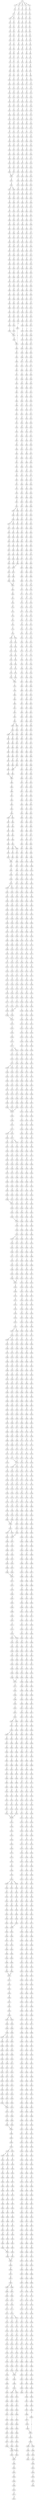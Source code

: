 strict digraph  {
	S0 -> S1 [ label = H ];
	S0 -> S2 [ label = L ];
	S0 -> S3 [ label = G ];
	S0 -> S4 [ label = Q ];
	S0 -> S5 [ label = N ];
	S1 -> S6 [ label = T ];
	S2 -> S7 [ label = T ];
	S3 -> S8 [ label = E ];
	S4 -> S9 [ label = A ];
	S5 -> S10 [ label = K ];
	S6 -> S11 [ label = L ];
	S7 -> S12 [ label = A ];
	S8 -> S13 [ label = V ];
	S9 -> S14 [ label = S ];
	S10 -> S15 [ label = K ];
	S11 -> S16 [ label = A ];
	S11 -> S17 [ label = T ];
	S12 -> S18 [ label = V ];
	S13 -> S19 [ label = R ];
	S14 -> S20 [ label = G ];
	S15 -> S21 [ label = A ];
	S16 -> S22 [ label = A ];
	S17 -> S23 [ label = A ];
	S18 -> S24 [ label = A ];
	S19 -> S25 [ label = L ];
	S20 -> S26 [ label = V ];
	S21 -> S27 [ label = A ];
	S22 -> S28 [ label = Q ];
	S23 -> S29 [ label = P ];
	S24 -> S30 [ label = Q ];
	S25 -> S31 [ label = S ];
	S26 -> S32 [ label = T ];
	S27 -> S33 [ label = S ];
	S28 -> S34 [ label = S ];
	S29 -> S35 [ label = K ];
	S30 -> S36 [ label = A ];
	S31 -> S37 [ label = Q ];
	S32 -> S38 [ label = E ];
	S33 -> S39 [ label = S ];
	S34 -> S40 [ label = Q ];
	S35 -> S41 [ label = E ];
	S36 -> S42 [ label = A ];
	S37 -> S43 [ label = I ];
	S38 -> S44 [ label = R ];
	S39 -> S45 [ label = F ];
	S40 -> S46 [ label = P ];
	S41 -> S47 [ label = A ];
	S42 -> S48 [ label = Q ];
	S43 -> S49 [ label = D ];
	S44 -> S50 [ label = R ];
	S45 -> S51 [ label = Q ];
	S46 -> S52 [ label = A ];
	S47 -> S53 [ label = S ];
	S48 -> S54 [ label = A ];
	S49 -> S55 [ label = K ];
	S50 -> S56 [ label = E ];
	S51 -> S57 [ label = L ];
	S52 -> S58 [ label = K ];
	S53 -> S59 [ label = T ];
	S54 -> S60 [ label = P ];
	S55 -> S61 [ label = M ];
	S56 -> S62 [ label = A ];
	S57 -> S63 [ label = N ];
	S58 -> S64 [ label = E ];
	S59 -> S65 [ label = K ];
	S60 -> S66 [ label = A ];
	S61 -> S67 [ label = I ];
	S62 -> S68 [ label = N ];
	S63 -> S69 [ label = K ];
	S64 -> S70 [ label = A ];
	S65 -> S71 [ label = A ];
	S66 -> S72 [ label = S ];
	S67 -> S73 [ label = N ];
	S68 -> S74 [ label = S ];
	S69 -> S75 [ label = I ];
	S70 -> S76 [ label = K ];
	S71 -> S77 [ label = P ];
	S72 -> S78 [ label = T ];
	S73 -> S79 [ label = A ];
	S74 -> S80 [ label = R ];
	S75 -> S81 [ label = T ];
	S76 -> S82 [ label = A ];
	S77 -> S83 [ label = T ];
	S78 -> S84 [ label = P ];
	S79 -> S85 [ label = K ];
	S80 -> S86 [ label = M ];
	S81 -> S87 [ label = K ];
	S82 -> S88 [ label = A ];
	S83 -> S89 [ label = A ];
	S84 -> S90 [ label = L ];
	S85 -> S91 [ label = K ];
	S86 -> S92 [ label = V ];
	S87 -> S93 [ label = L ];
	S88 -> S94 [ label = S ];
	S89 -> S95 [ label = V ];
	S90 -> S96 [ label = Y ];
	S91 -> S97 [ label = Y ];
	S92 -> S98 [ label = R ];
	S93 -> S99 [ label = R ];
	S94 -> S100 [ label = P ];
	S95 -> S101 [ label = P ];
	S96 -> S102 [ label = H ];
	S97 -> S103 [ label = G ];
	S98 -> S104 [ label = L ];
	S99 -> S105 [ label = K ];
	S100 -> S106 [ label = L ];
	S101 -> S107 [ label = L ];
	S102 -> S108 [ label = Q ];
	S103 -> S109 [ label = H ];
	S104 -> S110 [ label = R ];
	S105 -> S111 [ label = M ];
	S106 -> S112 [ label = Y ];
	S107 -> S113 [ label = Y ];
	S108 -> S114 [ label = E ];
	S109 -> S115 [ label = I ];
	S110 -> S116 [ label = R ];
	S111 -> S117 [ label = V ];
	S112 -> S118 [ label = H ];
	S113 -> S119 [ label = H ];
	S114 -> S120 [ label = A ];
	S115 -> S121 [ label = D ];
	S116 -> S122 [ label = M ];
	S117 -> S123 [ label = H ];
	S118 -> S124 [ label = Q ];
	S119 -> S125 [ label = Q ];
	S120 -> S126 [ label = S ];
	S121 -> S127 [ label = H ];
	S122 -> S128 [ label = L ];
	S123 -> S129 [ label = N ];
	S124 -> S130 [ label = E ];
	S125 -> S131 [ label = E ];
	S126 -> S132 [ label = M ];
	S127 -> S133 [ label = L ];
	S128 -> S134 [ label = P ];
	S129 -> S135 [ label = E ];
	S130 -> S136 [ label = A ];
	S131 -> S137 [ label = A ];
	S132 -> S138 [ label = A ];
	S133 -> S139 [ label = A ];
	S134 -> S140 [ label = N ];
	S135 -> S141 [ label = K ];
	S136 -> S142 [ label = S ];
	S137 -> S143 [ label = S ];
	S138 -> S144 [ label = W ];
	S139 -> S145 [ label = K ];
	S140 -> S146 [ label = N ];
	S141 -> S147 [ label = G ];
	S142 -> S148 [ label = I ];
	S143 -> S149 [ label = K ];
	S144 -> S150 [ label = Q ];
	S145 -> S151 [ label = Y ];
	S146 -> S152 [ label = R ];
	S147 -> S153 [ label = F ];
	S148 -> S154 [ label = S ];
	S149 -> S155 [ label = S ];
	S150 -> S156 [ label = Q ];
	S151 -> S157 [ label = A ];
	S152 -> S158 [ label = G ];
	S153 -> S159 [ label = Y ];
	S154 -> S160 [ label = W ];
	S155 -> S161 [ label = W ];
	S156 -> S162 [ label = Y ];
	S157 -> S163 [ label = K ];
	S158 -> S164 [ label = F ];
	S159 -> S165 [ label = H ];
	S160 -> S166 [ label = Q ];
	S161 -> S167 [ label = Q ];
	S162 -> S168 [ label = R ];
	S163 -> S169 [ label = F ];
	S164 -> S170 [ label = W ];
	S165 -> S171 [ label = V ];
	S166 -> S172 [ label = Q ];
	S167 -> S173 [ label = L ];
	S168 -> S174 [ label = R ];
	S169 -> S175 [ label = L ];
	S170 -> S176 [ label = D ];
	S171 -> S177 [ label = L ];
	S172 -> S178 [ label = Y ];
	S173 -> S179 [ label = Y ];
	S174 -> S180 [ label = Y ];
	S175 -> S181 [ label = T ];
	S176 -> S182 [ label = H ];
	S177 -> S183 [ label = E ];
	S178 -> S184 [ label = R ];
	S179 -> S185 [ label = R ];
	S180 -> S186 [ label = L ];
	S181 -> S187 [ label = E ];
	S182 -> S188 [ label = L ];
	S183 -> S189 [ label = K ];
	S184 -> S190 [ label = Q ];
	S185 -> S191 [ label = Q ];
	S186 -> S192 [ label = Q ];
	S187 -> S193 [ label = Y ];
	S188 -> S194 [ label = E ];
	S189 -> S195 [ label = Y ];
	S190 -> S196 [ label = Y ];
	S191 -> S197 [ label = Y ];
	S192 -> S198 [ label = E ];
	S193 -> S199 [ label = R ];
	S194 -> S200 [ label = V ];
	S195 -> S201 [ label = E ];
	S196 -> S202 [ label = L ];
	S197 -> S203 [ label = L ];
	S198 -> S204 [ label = F ];
	S199 -> S205 [ label = Q ];
	S200 -> S206 [ label = Y ];
	S201 -> S207 [ label = A ];
	S202 -> S208 [ label = Q ];
	S203 -> S209 [ label = Q ];
	S204 -> S210 [ label = R ];
	S205 -> S211 [ label = V ];
	S206 -> S212 [ label = A ];
	S207 -> S213 [ label = Y ];
	S208 -> S214 [ label = E ];
	S209 -> S215 [ label = E ];
	S210 -> S216 [ label = Q ];
	S211 -> S217 [ label = K ];
	S212 -> S218 [ label = A ];
	S213 -> S219 [ label = L ];
	S214 -> S220 [ label = F ];
	S215 -> S221 [ label = F ];
	S216 -> S222 [ label = A ];
	S217 -> S223 [ label = E ];
	S218 -> S224 [ label = Y ];
	S219 -> S225 [ label = K ];
	S220 -> S226 [ label = R ];
	S221 -> S227 [ label = R ];
	S222 -> S228 [ label = Q ];
	S223 -> S229 [ label = A ];
	S224 -> S230 [ label = L ];
	S225 -> S231 [ label = E ];
	S226 -> S232 [ label = Q ];
	S227 -> S232 [ label = Q ];
	S228 -> S233 [ label = E ];
	S229 -> S234 [ label = E ];
	S230 -> S235 [ label = A ];
	S231 -> S236 [ label = Y ];
	S232 -> S237 [ label = A ];
	S233 -> S238 [ label = S ];
	S234 -> S239 [ label = P ];
	S235 -> S240 [ label = N ];
	S236 -> S241 [ label = V ];
	S237 -> S242 [ label = Q ];
	S238 -> S243 [ label = R ];
	S239 -> S244 [ label = N ];
	S240 -> S245 [ label = Y ];
	S241 -> S246 [ label = A ];
	S242 -> S247 [ label = A ];
	S242 -> S248 [ label = Q ];
	S243 -> S249 [ label = P ];
	S244 -> S250 [ label = I ];
	S245 -> S251 [ label = R ];
	S246 -> S252 [ label = A ];
	S247 -> S253 [ label = P ];
	S248 -> S254 [ label = A ];
	S249 -> S255 [ label = Q ];
	S250 -> S256 [ label = E ];
	S251 -> S257 [ label = T ];
	S252 -> S258 [ label = N ];
	S253 -> S259 [ label = R ];
	S254 -> S260 [ label = R ];
	S255 -> S261 [ label = L ];
	S256 -> S262 [ label = Y ];
	S257 -> S263 [ label = V ];
	S258 -> S264 [ label = E ];
	S259 -> S265 [ label = P ];
	S260 -> S266 [ label = P ];
	S261 -> S267 [ label = T ];
	S262 -> S268 [ label = L ];
	S263 -> S269 [ label = N ];
	S264 -> S270 [ label = A ];
	S265 -> S271 [ label = Q ];
	S266 -> S272 [ label = Q ];
	S267 -> S273 [ label = K ];
	S268 -> S274 [ label = I ];
	S269 -> S275 [ label = E ];
	S270 -> S276 [ label = N ];
	S271 -> S277 [ label = L ];
	S272 -> S278 [ label = L ];
	S273 -> S279 [ label = E ];
	S274 -> S280 [ label = P ];
	S275 -> S281 [ label = P ];
	S276 -> S282 [ label = P ];
	S277 -> S283 [ label = T ];
	S278 -> S284 [ label = T ];
	S279 -> S285 [ label = V ];
	S280 -> S286 [ label = E ];
	S281 -> S287 [ label = I ];
	S282 -> S288 [ label = T ];
	S283 -> S289 [ label = T ];
	S284 -> S290 [ label = N ];
	S285 -> S291 [ label = A ];
	S286 -> S292 [ label = K ];
	S287 -> S293 [ label = P ];
	S288 -> S294 [ label = Y ];
	S289 -> S295 [ label = E ];
	S290 -> S296 [ label = E ];
	S291 -> S297 [ label = S ];
	S292 -> S298 [ label = M ];
	S293 -> S299 [ label = T ];
	S294 -> S300 [ label = T ];
	S295 -> S301 [ label = V ];
	S296 -> S302 [ label = V ];
	S297 -> S303 [ label = A ];
	S298 -> S304 [ label = A ];
	S299 -> S305 [ label = F ];
	S300 -> S306 [ label = I ];
	S301 -> S307 [ label = Q ];
	S302 -> S308 [ label = A ];
	S303 -> S309 [ label = M ];
	S304 -> S310 [ label = D ];
	S305 -> S311 [ label = A ];
	S306 -> S312 [ label = D ];
	S307 -> S313 [ label = S ];
	S308 -> S314 [ label = S ];
	S309 -> S315 [ label = K ];
	S310 -> S316 [ label = V ];
	S311 -> S317 [ label = N ];
	S312 -> S318 [ label = K ];
	S313 -> S319 [ label = A ];
	S314 -> S320 [ label = A ];
	S315 -> S321 [ label = Q ];
	S316 -> S322 [ label = A ];
	S317 -> S323 [ label = K ];
	S318 -> S324 [ label = L ];
	S319 -> S325 [ label = M ];
	S320 -> S326 [ label = M ];
	S321 -> S327 [ label = Q ];
	S322 -> S328 [ label = D ];
	S323 -> S329 [ label = T ];
	S324 -> S330 [ label = K ];
	S325 -> S331 [ label = R ];
	S326 -> S332 [ label = H ];
	S327 -> S333 [ label = A ];
	S328 -> S334 [ label = N ];
	S329 -> S335 [ label = R ];
	S330 -> S336 [ label = G ];
	S331 -> S337 [ label = Q ];
	S332 -> S338 [ label = Q ];
	S333 -> S339 [ label = S ];
	S334 -> S340 [ label = I ];
	S335 -> S341 [ label = G ];
	S336 -> S342 [ label = M ];
	S337 -> S343 [ label = Q ];
	S338 -> S344 [ label = Q ];
	S339 -> S345 [ label = P ];
	S340 -> S346 [ label = S ];
	S341 -> S347 [ label = G ];
	S342 -> S348 [ label = N ];
	S343 -> S349 [ label = A ];
	S344 -> S350 [ label = A ];
	S345 -> S351 [ label = I ];
	S346 -> S352 [ label = N ];
	S347 -> S353 [ label = M ];
	S348 -> S354 [ label = A ];
	S349 -> S355 [ label = A ];
	S350 -> S356 [ label = T ];
	S351 -> S357 [ label = D ];
	S352 -> S358 [ label = H ];
	S353 -> S359 [ label = R ];
	S354 -> S360 [ label = A ];
	S355 -> S361 [ label = P ];
	S356 -> S362 [ label = P ];
	S357 -> S363 [ label = A ];
	S358 -> S364 [ label = A ];
	S359 -> S365 [ label = A ];
	S360 -> S366 [ label = A ];
	S361 -> S367 [ label = I ];
	S362 -> S368 [ label = I ];
	S363 -> S369 [ label = H ];
	S364 -> S370 [ label = G ];
	S365 -> S371 [ label = S ];
	S366 -> S372 [ label = K ];
	S367 -> S373 [ label = D ];
	S368 -> S374 [ label = D ];
	S369 -> S375 [ label = V ];
	S370 -> S376 [ label = G ];
	S371 -> S377 [ label = A ];
	S372 -> S378 [ label = K ];
	S373 -> S379 [ label = D ];
	S374 -> S380 [ label = A ];
	S375 -> S381 [ label = K ];
	S376 -> S382 [ label = S ];
	S377 -> S383 [ label = T ];
	S378 -> S384 [ label = I ];
	S379 -> S385 [ label = Y ];
	S380 -> S386 [ label = H ];
	S381 -> S387 [ label = A ];
	S382 -> S388 [ label = V ];
	S383 -> S389 [ label = P ];
	S384 -> S390 [ label = D ];
	S385 -> S391 [ label = V ];
	S386 -> S392 [ label = V ];
	S387 -> S393 [ label = A ];
	S388 -> S394 [ label = A ];
	S389 -> S395 [ label = V ];
	S390 -> S396 [ label = D ];
	S391 -> S397 [ label = G ];
	S392 -> S398 [ label = G ];
	S393 -> S399 [ label = V ];
	S394 -> S400 [ label = G ];
	S395 -> S401 [ label = D ];
	S396 -> S402 [ label = Y ];
	S397 -> S403 [ label = A ];
	S398 -> S404 [ label = A ];
	S399 -> S405 [ label = A ];
	S400 -> S406 [ label = L ];
	S401 -> S407 [ label = R ];
	S402 -> S408 [ label = G ];
	S403 -> S409 [ label = A ];
	S404 -> S410 [ label = A ];
	S405 -> S411 [ label = A ];
	S406 -> S412 [ label = I ];
	S407 -> S413 [ label = Y ];
	S408 -> S414 [ label = G ];
	S409 -> S415 [ label = V ];
	S410 -> S416 [ label = V ];
	S411 -> S417 [ label = F ];
	S412 -> S418 [ label = A ];
	S413 -> S419 [ label = E ];
	S414 -> S420 [ label = K ];
	S415 -> S421 [ label = A ];
	S416 -> S422 [ label = A ];
	S417 -> S423 [ label = I ];
	S418 -> S424 [ label = A ];
	S419 -> S425 [ label = G ];
	S420 -> S426 [ label = E ];
	S421 -> S427 [ label = A ];
	S422 -> S428 [ label = A ];
	S423 -> S429 [ label = A ];
	S424 -> S430 [ label = G ];
	S425 -> S431 [ label = A ];
	S426 -> S432 [ label = K ];
	S427 -> S433 [ label = F ];
	S428 -> S434 [ label = F ];
	S429 -> S435 [ label = A ];
	S430 -> S436 [ label = I ];
	S431 -> S437 [ label = A ];
	S432 -> S438 [ label = G ];
	S433 -> S439 [ label = I ];
	S434 -> S440 [ label = I ];
	S435 -> S441 [ label = G ];
	S436 -> S442 [ label = A ];
	S437 -> S443 [ label = A ];
	S438 -> S444 [ label = A ];
	S439 -> S445 [ label = A ];
	S440 -> S445 [ label = A ];
	S441 -> S446 [ label = L ];
	S442 -> S447 [ label = P ];
	S443 -> S448 [ label = A ];
	S444 -> S449 [ label = A ];
	S445 -> S450 [ label = A ];
	S446 -> S451 [ label = A ];
	S447 -> S452 [ label = A ];
	S448 -> S453 [ label = A ];
	S449 -> S454 [ label = L ];
	S450 -> S441 [ label = G ];
	S451 -> S455 [ label = C ];
	S452 -> S456 [ label = Y ];
	S453 -> S457 [ label = H ];
	S454 -> S458 [ label = A ];
	S455 -> S459 [ label = C ];
	S456 -> S460 [ label = E ];
	S457 -> S461 [ label = I ];
	S458 -> S462 [ label = G ];
	S459 -> S463 [ label = Q ];
	S460 -> S464 [ label = S ];
	S461 -> S465 [ label = A ];
	S462 -> S466 [ label = F ];
	S463 -> S467 [ label = D ];
	S464 -> S468 [ label = D ];
	S465 -> S469 [ label = A ];
	S466 -> S470 [ label = I ];
	S467 -> S471 [ label = S ];
	S468 -> S472 [ label = M ];
	S469 -> S473 [ label = G ];
	S470 -> S474 [ label = A ];
	S471 -> S475 [ label = A ];
	S472 -> S476 [ label = V ];
	S473 -> S477 [ label = L ];
	S474 -> S478 [ label = S ];
	S475 -> S479 [ label = V ];
	S476 -> S480 [ label = I ];
	S477 -> S481 [ label = A ];
	S478 -> S482 [ label = G ];
	S479 -> S483 [ label = I ];
	S480 -> S484 [ label = L ];
	S481 -> S485 [ label = P ];
	S482 -> S486 [ label = L ];
	S483 -> S487 [ label = Q ];
	S484 -> S488 [ label = K ];
	S485 -> S489 [ label = A ];
	S486 -> S490 [ label = A ];
	S487 -> S491 [ label = L ];
	S488 -> S492 [ label = K ];
	S489 -> S493 [ label = Q ];
	S490 -> S494 [ label = P ];
	S491 -> S495 [ label = P ];
	S492 -> S496 [ label = N ];
	S493 -> S497 [ label = T ];
	S494 -> S498 [ label = A ];
	S495 -> S499 [ label = R ];
	S496 -> S500 [ label = L ];
	S497 -> S501 [ label = S ];
	S498 -> S502 [ label = Q ];
	S499 -> S503 [ label = N ];
	S500 -> S504 [ label = V ];
	S501 -> S505 [ label = T ];
	S502 -> S506 [ label = P ];
	S503 -> S507 [ label = L ];
	S504 -> S508 [ label = N ];
	S505 -> S509 [ label = V ];
	S506 -> S510 [ label = S ];
	S507 -> S511 [ label = V ];
	S508 -> S512 [ label = A ];
	S509 -> S513 [ label = C ];
	S510 -> S514 [ label = G ];
	S511 -> S515 [ label = D ];
	S512 -> S516 [ label = Y ];
	S513 -> S517 [ label = S ];
	S514 -> S518 [ label = S ];
	S515 -> S519 [ label = C ];
	S516 -> S520 [ label = I ];
	S517 -> S521 [ label = L ];
	S518 -> S522 [ label = I ];
	S519 -> S523 [ label = C ];
	S520 -> S524 [ label = D ];
	S521 -> S525 [ label = P ];
	S522 -> S526 [ label = K ];
	S523 -> S527 [ label = A ];
	S524 -> S528 [ label = M ];
	S525 -> S529 [ label = L ];
	S526 -> S530 [ label = I ];
	S527 -> S531 [ label = Q ];
	S528 -> S532 [ label = M ];
	S529 -> S533 [ label = G ];
	S530 -> S534 [ label = D ];
	S531 -> S535 [ label = M ];
	S532 -> S536 [ label = V ];
	S533 -> S537 [ label = T ];
	S534 -> S538 [ label = M ];
	S535 -> S539 [ label = I ];
	S536 -> S540 [ label = A ];
	S537 -> S541 [ label = V ];
	S538 -> S542 [ label = N ];
	S539 -> S543 [ label = V ];
	S540 -> S544 [ label = N ];
	S541 -> S545 [ label = D ];
	S542 -> S546 [ label = T ];
	S543 -> S547 [ label = Q ];
	S544 -> S548 [ label = K ];
	S545 -> S549 [ label = A ];
	S546 -> S550 [ label = V ];
	S547 -> S551 [ label = N ];
	S548 -> S552 [ label = K ];
	S549 -> S553 [ label = Y ];
	S550 -> S554 [ label = D ];
	S551 -> S555 [ label = K ];
	S552 -> S556 [ label = P ];
	S553 -> S557 [ label = I ];
	S554 -> S558 [ label = A ];
	S555 -> S559 [ label = R ];
	S556 -> S560 [ label = I ];
	S557 -> S561 [ label = Q ];
	S558 -> S562 [ label = Y ];
	S559 -> S563 [ label = A ];
	S560 -> S564 [ label = G ];
	S561 -> S565 [ label = M ];
	S562 -> S566 [ label = I ];
	S563 -> S567 [ label = I ];
	S564 -> S568 [ label = G ];
	S565 -> S569 [ label = L ];
	S566 -> S570 [ label = Q ];
	S567 -> S571 [ label = G ];
	S568 -> S572 [ label = C ];
	S569 -> S573 [ label = L ];
	S570 -> S574 [ label = M ];
	S571 -> S575 [ label = G ];
	S572 -> S576 [ label = A ];
	S573 -> S577 [ label = P ];
	S574 -> S578 [ label = V ];
	S575 -> S579 [ label = L ];
	S576 -> S580 [ label = F ];
	S577 -> S581 [ label = N ];
	S578 -> S582 [ label = F ];
	S579 -> S583 [ label = A ];
	S580 -> S584 [ label = V ];
	S581 -> S585 [ label = K ];
	S582 -> S586 [ label = P ];
	S583 -> S587 [ label = M ];
	S584 -> S588 [ label = K ];
	S585 -> S589 [ label = I ];
	S586 -> S590 [ label = N ];
	S587 -> S591 [ label = V ];
	S588 -> S592 [ label = E ];
	S589 -> S593 [ label = L ];
	S590 -> S594 [ label = K ];
	S591 -> S595 [ label = N ];
	S591 -> S596 [ label = E ];
	S592 -> S597 [ label = V ];
	S593 -> S598 [ label = G ];
	S594 -> S599 [ label = E ];
	S595 -> S600 [ label = N ];
	S596 -> S601 [ label = N ];
	S597 -> S602 [ label = E ];
	S598 -> S603 [ label = G ];
	S599 -> S604 [ label = A ];
	S600 -> S605 [ label = V ];
	S601 -> S606 [ label = V ];
	S602 -> S607 [ label = M ];
	S603 -> S608 [ label = A ];
	S604 -> S609 [ label = I ];
	S605 -> S610 [ label = P ];
	S605 -> S611 [ label = A ];
	S606 -> S612 [ label = A ];
	S607 -> S613 [ label = H ];
	S608 -> S614 [ label = V ];
	S609 -> S615 [ label = G ];
	S610 -> S616 [ label = I ];
	S611 -> S617 [ label = I ];
	S612 -> S618 [ label = I ];
	S613 -> S619 [ label = W ];
	S614 -> S620 [ label = V ];
	S615 -> S621 [ label = G ];
	S616 -> S622 [ label = G ];
	S617 -> S623 [ label = G ];
	S618 -> S624 [ label = G ];
	S619 -> S625 [ label = D ];
	S620 -> S626 [ label = L ];
	S621 -> S627 [ label = A ];
	S622 -> S628 [ label = Q ];
	S623 -> S629 [ label = Q ];
	S624 -> S630 [ label = Q ];
	S625 -> S631 [ label = Q ];
	S626 -> S632 [ label = E ];
	S627 -> S633 [ label = A ];
	S628 -> S634 [ label = E ];
	S629 -> S635 [ label = D ];
	S630 -> S636 [ label = E ];
	S631 -> S637 [ label = Y ];
	S632 -> S638 [ label = E ];
	S633 -> S639 [ label = F ];
	S634 -> S640 [ label = T ];
	S635 -> S641 [ label = T ];
	S636 -> S642 [ label = T ];
	S637 -> S643 [ label = Q ];
	S638 -> S644 [ label = V ];
	S639 -> S645 [ label = L ];
	S640 -> S646 [ label = F ];
	S641 -> S647 [ label = F ];
	S642 -> S648 [ label = F ];
	S643 -> S649 [ label = Q ];
	S644 -> S650 [ label = P ];
	S645 -> S651 [ label = E ];
	S646 -> S652 [ label = C ];
	S647 -> S653 [ label = C ];
	S648 -> S654 [ label = C ];
	S649 -> S655 [ label = M ];
	S650 -> S656 [ label = V ];
	S651 -> S657 [ label = E ];
	S652 -> S658 [ label = E ];
	S653 -> S659 [ label = E ];
	S654 -> S660 [ label = E ];
	S655 -> S661 [ label = I ];
	S656 -> S662 [ label = G ];
	S657 -> S663 [ label = I ];
	S658 -> S664 [ label = M ];
	S659 -> S665 [ label = M ];
	S660 -> S666 [ label = M ];
	S661 -> S667 [ label = M ];
	S662 -> S668 [ label = S ];
	S663 -> S669 [ label = P ];
	S664 -> S670 [ label = I ];
	S665 -> S671 [ label = I ];
	S666 -> S670 [ label = I ];
	S667 -> S672 [ label = K ];
	S668 -> S673 [ label = R ];
	S669 -> S674 [ label = V ];
	S670 -> S675 [ label = A ];
	S671 -> S676 [ label = A ];
	S672 -> S677 [ label = T ];
	S673 -> S678 [ label = Q ];
	S674 -> S679 [ label = G ];
	S675 -> S680 [ label = R ];
	S676 -> S681 [ label = R ];
	S677 -> S682 [ label = G ];
	S678 -> S683 [ label = F ];
	S679 -> S684 [ label = S ];
	S680 -> S685 [ label = A ];
	S681 -> S686 [ label = A ];
	S682 -> S687 [ label = F ];
	S683 -> S688 [ label = T ];
	S684 -> S689 [ label = E ];
	S685 -> S690 [ label = G ];
	S686 -> S690 [ label = G ];
	S687 -> S691 [ label = A ];
	S688 -> S692 [ label = E ];
	S689 -> S693 [ label = K ];
	S690 -> S694 [ label = F ];
	S691 -> S695 [ label = T ];
	S692 -> S696 [ label = V ];
	S693 -> S697 [ label = F ];
	S694 -> S698 [ label = A ];
	S695 -> S699 [ label = A ];
	S696 -> S700 [ label = I ];
	S697 -> S701 [ label = T ];
	S698 -> S702 [ label = T ];
	S699 -> S703 [ label = E ];
	S700 -> S704 [ label = M ];
	S701 -> S705 [ label = E ];
	S702 -> S706 [ label = A ];
	S703 -> S707 [ label = L ];
	S704 -> S708 [ label = R ];
	S705 -> S709 [ label = I ];
	S706 -> S710 [ label = A ];
	S707 -> S711 [ label = Y ];
	S708 -> S712 [ label = T ];
	S709 -> S713 [ label = I ];
	S710 -> S714 [ label = I ];
	S711 -> S715 [ label = A ];
	S712 -> S716 [ label = G ];
	S713 -> S717 [ label = M ];
	S714 -> S718 [ label = L ];
	S715 -> S719 [ label = R ];
	S716 -> S720 [ label = F ];
	S717 -> S721 [ label = R ];
	S718 -> S722 [ label = G ];
	S719 -> S723 [ label = Y ];
	S720 -> S724 [ label = A ];
	S721 -> S725 [ label = T ];
	S722 -> S726 [ label = G ];
	S723 -> S727 [ label = I ];
	S724 -> S728 [ label = T ];
	S725 -> S729 [ label = G ];
	S726 -> S730 [ label = F ];
	S727 -> S731 [ label = D ];
	S728 -> S732 [ label = A ];
	S729 -> S733 [ label = Y ];
	S730 -> S734 [ label = L ];
	S731 -> S735 [ label = E ];
	S732 -> S736 [ label = E ];
	S733 -> S737 [ label = A ];
	S734 -> S738 [ label = A ];
	S734 -> S739 [ label = L ];
	S735 -> S740 [ label = H ];
	S736 -> S741 [ label = L ];
	S737 -> S742 [ label = T ];
	S738 -> S743 [ label = P ];
	S739 -> S744 [ label = P ];
	S740 -> S745 [ label = K ];
	S741 -> S746 [ label = L ];
	S742 -> S747 [ label = A ];
	S743 -> S748 [ label = A ];
	S744 -> S749 [ label = A ];
	S745 -> S750 [ label = T ];
	S746 -> S751 [ label = A ];
	S747 -> S752 [ label = E ];
	S748 -> S753 [ label = D ];
	S749 -> S754 [ label = D ];
	S750 -> S755 [ label = Q ];
	S751 -> S756 [ label = R ];
	S752 -> S757 [ label = V ];
	S753 -> S758 [ label = T ];
	S754 -> S759 [ label = T ];
	S755 -> S760 [ label = L ];
	S756 -> S761 [ label = Y ];
	S757 -> S762 [ label = L ];
	S758 -> S763 [ label = A ];
	S759 -> S764 [ label = A ];
	S760 -> S765 [ label = T ];
	S761 -> S766 [ label = Q ];
	S762 -> S767 [ label = A ];
	S763 -> S768 [ label = L ];
	S764 -> S769 [ label = L ];
	S765 -> S770 [ label = L ];
	S766 -> S771 [ label = D ];
	S767 -> S772 [ label = R ];
	S768 -> S773 [ label = N ];
	S769 -> S774 [ label = N ];
	S770 -> S775 [ label = G ];
	S771 -> S776 [ label = V ];
	S772 -> S777 [ label = Y ];
	S773 -> S778 [ label = L ];
	S774 -> S779 [ label = L ];
	S775 -> S780 [ label = F ];
	S776 -> S781 [ label = C ];
	S777 -> S782 [ label = I ];
	S778 -> S783 [ label = D ];
	S779 -> S784 [ label = D ];
	S780 -> S785 [ label = I ];
	S781 -> S786 [ label = T ];
	S782 -> S787 [ label = E ];
	S783 -> S788 [ label = T ];
	S784 -> S788 [ label = T ];
	S785 -> S789 [ label = C ];
	S786 -> S790 [ label = T ];
	S787 -> S791 [ label = E ];
	S788 -> S792 [ label = I ];
	S789 -> S793 [ label = G ];
	S790 -> S794 [ label = D ];
	S791 -> S795 [ label = P ];
	S792 -> S796 [ label = V ];
	S793 -> S797 [ label = T ];
	S794 -> S798 [ label = L ];
	S795 -> S799 [ label = K ];
	S796 -> S800 [ label = G ];
	S797 -> S801 [ label = L ];
	S798 -> S802 [ label = T ];
	S799 -> S803 [ label = T ];
	S800 -> S804 [ label = K ];
	S801 -> S805 [ label = N ];
	S802 -> S806 [ label = Q ];
	S803 -> S807 [ label = L ];
	S804 -> S808 [ label = L ];
	S805 -> S809 [ label = S ];
	S806 -> S810 [ label = G ];
	S807 -> S811 [ label = L ];
	S808 -> S812 [ label = R ];
	S809 -> S813 [ label = D ];
	S810 -> S814 [ label = V ];
	S811 -> S815 [ label = T ];
	S812 -> S816 [ label = Q ];
	S813 -> S817 [ label = S ];
	S814 -> S818 [ label = M ];
	S815 -> S819 [ label = M ];
	S816 -> S820 [ label = N ];
	S817 -> S821 [ label = L ];
	S818 -> S822 [ label = I ];
	S819 -> S823 [ label = G ];
	S820 -> S824 [ label = A ];
	S821 -> S825 [ label = V ];
	S822 -> S826 [ label = G ];
	S823 -> S827 [ label = L ];
	S824 -> S828 [ label = N ];
	S824 -> S829 [ label = F ];
	S825 -> S830 [ label = S ];
	S826 -> S831 [ label = S ];
	S827 -> S832 [ label = L ];
	S828 -> S833 [ label = P ];
	S829 -> S834 [ label = P ];
	S830 -> S835 [ label = R ];
	S831 -> S836 [ label = L ];
	S832 -> S837 [ label = M ];
	S833 -> S838 [ label = T ];
	S833 -> S839 [ label = S ];
	S834 -> S840 [ label = T ];
	S835 -> S841 [ label = N ];
	S836 -> S842 [ label = H ];
	S837 -> S843 [ label = G ];
	S838 -> S844 [ label = R ];
	S839 -> S845 [ label = R ];
	S840 -> S846 [ label = R ];
	S841 -> S847 [ label = G ];
	S842 -> S848 [ label = H ];
	S843 -> S849 [ label = T ];
	S844 -> S850 [ label = R ];
	S845 -> S851 [ label = R ];
	S846 -> S852 [ label = R ];
	S847 -> S853 [ label = N ];
	S848 -> S854 [ label = D ];
	S849 -> S855 [ label = L ];
	S850 -> S856 [ label = G ];
	S851 -> S857 [ label = G ];
	S852 -> S858 [ label = G ];
	S853 -> S859 [ label = H ];
	S854 -> S860 [ label = V ];
	S855 -> S861 [ label = D ];
	S856 -> S862 [ label = N ];
	S857 -> S863 [ label = N ];
	S858 -> S864 [ label = N ];
	S859 -> S865 [ label = W ];
	S860 -> S866 [ label = L ];
	S861 -> S867 [ label = A ];
	S862 -> S868 [ label = F ];
	S863 -> S869 [ label = F ];
	S864 -> S870 [ label = F ];
	S865 -> S871 [ label = D ];
	S866 -> S872 [ label = V ];
	S867 -> S873 [ label = D ];
	S868 -> S874 [ label = W ];
	S869 -> S875 [ label = W ];
	S870 -> S876 [ label = W ];
	S871 -> S877 [ label = L ];
	S872 -> S878 [ label = S ];
	S873 -> S879 [ label = V ];
	S874 -> S880 [ label = D ];
	S875 -> S881 [ label = D ];
	S876 -> S882 [ label = D ];
	S877 -> S883 [ label = A ];
	S878 -> S884 [ label = R ];
	S879 -> S885 [ label = L ];
	S880 -> S886 [ label = L ];
	S881 -> S887 [ label = L ];
	S882 -> S886 [ label = L ];
	S883 -> S888 [ label = I ];
	S884 -> S889 [ label = N ];
	S885 -> S890 [ label = T ];
	S886 -> S891 [ label = V ];
	S887 -> S892 [ label = V ];
	S888 -> S893 [ label = L ];
	S889 -> S894 [ label = G ];
	S890 -> S895 [ label = S ];
	S891 -> S896 [ label = V ];
	S892 -> S896 [ label = V ];
	S893 -> S897 [ label = G ];
	S894 -> S898 [ label = S ];
	S895 -> S899 [ label = R ];
	S896 -> S900 [ label = P ];
	S897 -> S901 [ label = S ];
	S898 -> S902 [ label = H ];
	S899 -> S903 [ label = N ];
	S900 -> S904 [ label = L ];
	S901 -> S905 [ label = E ];
	S902 -> S906 [ label = W ];
	S903 -> S907 [ label = G ];
	S904 -> S908 [ label = H ];
	S905 -> S909 [ label = G ];
	S906 -> S910 [ label = D ];
	S907 -> S911 [ label = N ];
	S908 -> S912 [ label = D ];
	S909 -> S913 [ label = P ];
	S910 -> S914 [ label = L ];
	S911 -> S915 [ label = W ];
	S912 -> S916 [ label = L ];
	S913 -> S917 [ label = M ];
	S914 -> S918 [ label = A ];
	S915 -> S919 [ label = W ];
	S916 -> S920 [ label = S ];
	S917 -> S921 [ label = Q ];
	S918 -> S922 [ label = V ];
	S919 -> S923 [ label = D ];
	S920 -> S924 [ label = P ];
	S921 -> S925 [ label = H ];
	S922 -> S926 [ label = L ];
	S923 -> S927 [ label = L ];
	S924 -> S928 [ label = N ];
	S925 -> S929 [ label = K ];
	S926 -> S930 [ label = G ];
	S927 -> S931 [ label = A ];
	S928 -> S932 [ label = N ];
	S928 -> S933 [ label = K ];
	S929 -> S934 [ label = I ];
	S930 -> S935 [ label = H ];
	S931 -> S936 [ label = L ];
	S932 -> S937 [ label = A ];
	S933 -> S938 [ label = A ];
	S934 -> S939 [ label = K ];
	S935 -> S940 [ label = E ];
	S936 -> S941 [ label = L ];
	S937 -> S942 [ label = W ];
	S938 -> S943 [ label = W ];
	S939 -> S944 [ label = E ];
	S940 -> S945 [ label = G ];
	S941 -> S946 [ label = G ];
	S942 -> S947 [ label = A ];
	S943 -> S948 [ label = A ];
	S944 -> S949 [ label = N ];
	S945 -> S950 [ label = V ];
	S946 -> S951 [ label = S ];
	S947 -> S952 [ label = E ];
	S948 -> S953 [ label = E ];
	S949 -> S954 [ label = M ];
	S950 -> S955 [ label = E ];
	S951 -> S956 [ label = E ];
	S952 -> S957 [ label = T ];
	S953 -> S958 [ label = T ];
	S954 -> S959 [ label = L ];
	S955 -> S960 [ label = Q ];
	S956 -> S961 [ label = G ];
	S957 -> S962 [ label = L ];
	S958 -> S963 [ label = L ];
	S959 -> S964 [ label = E ];
	S960 -> S965 [ label = E ];
	S961 -> S966 [ label = P ];
	S962 -> S967 [ label = A ];
	S963 -> S968 [ label = Q ];
	S963 -> S969 [ label = A ];
	S964 -> S970 [ label = F ];
	S965 -> S971 [ label = A ];
	S966 -> S972 [ label = A ];
	S967 -> S973 [ label = P ];
	S968 -> S974 [ label = P ];
	S969 -> S975 [ label = P ];
	S970 -> S976 [ label = V ];
	S971 -> S977 [ label = A ];
	S972 -> S978 [ label = Q ];
	S973 -> S979 [ label = L ];
	S974 -> S980 [ label = L ];
	S975 -> S981 [ label = L ];
	S976 -> S982 [ label = T ];
	S977 -> S983 [ label = L ];
	S978 -> S984 [ label = H ];
	S979 -> S985 [ label = L ];
	S980 -> S986 [ label = L ];
	S981 -> S985 [ label = L ];
	S982 -> S987 [ label = M ];
	S983 -> S988 [ label = E ];
	S984 -> S989 [ label = N ];
	S985 -> S990 [ label = Q ];
	S986 -> S991 [ label = Q ];
	S987 -> S992 [ label = N ];
	S988 -> S993 [ label = S ];
	S989 -> S994 [ label = A ];
	S990 -> S995 [ label = K ];
	S991 -> S996 [ label = K ];
	S992 -> S997 [ label = R ];
	S993 -> S998 [ label = L ];
	S994 -> S999 [ label = K ];
	S995 -> S1000 [ label = Q ];
	S996 -> S1001 [ label = K ];
	S997 -> S1002 [ label = N ];
	S998 -> S1003 [ label = H ];
	S999 -> S1004 [ label = E ];
	S1000 -> S1005 [ label = S ];
	S1001 -> S1006 [ label = S ];
	S1002 -> S1007 [ label = A ];
	S1003 -> S1008 [ label = E ];
	S1004 -> S1009 [ label = S ];
	S1005 -> S1010 [ label = A ];
	S1006 -> S1011 [ label = A ];
	S1007 -> S1012 [ label = A ];
	S1008 -> S1013 [ label = H ];
	S1009 -> S1014 [ label = L ];
	S1010 -> S1015 [ label = K ];
	S1010 -> S1016 [ label = N ];
	S1011 -> S1017 [ label = D ];
	S1012 -> S1018 [ label = E ];
	S1013 -> S1019 [ label = L ];
	S1014 -> S1020 [ label = L ];
	S1015 -> S1021 [ label = I ];
	S1016 -> S1022 [ label = I ];
	S1017 -> S1023 [ label = I ];
	S1018 -> S1024 [ label = D ];
	S1019 -> S1025 [ label = T ];
	S1020 -> S1026 [ label = E ];
	S1021 -> S1027 [ label = Q ];
	S1022 -> S1028 [ label = Q ];
	S1023 -> S1029 [ label = Q ];
	S1024 -> S1030 [ label = V ];
	S1025 -> S1031 [ label = L ];
	S1026 -> S1032 [ label = H ];
	S1027 -> S1033 [ label = E ];
	S1028 -> S1034 [ label = A ];
	S1029 -> S1035 [ label = P ];
	S1030 -> S1036 [ label = Y ];
	S1031 -> S1037 [ label = G ];
	S1032 -> S1038 [ label = V ];
	S1033 -> S1039 [ label = R ];
	S1034 -> S1040 [ label = K ];
	S1035 -> S1041 [ label = K ];
	S1036 -> S1042 [ label = S ];
	S1037 -> S1043 [ label = R ];
	S1038 -> S1044 [ label = G ];
	S1039 -> S1045 [ label = L ];
	S1040 -> S1046 [ label = L ];
	S1041 -> S1047 [ label = L ];
	S1042 -> S1048 [ label = K ];
	S1043 -> S1049 [ label = R ];
	S1044 -> S1050 [ label = I ];
	S1045 -> S1051 [ label = A ];
	S1046 -> S1052 [ label = E ];
	S1047 -> S1053 [ label = E ];
	S1048 -> S1054 [ label = P ];
	S1049 -> S1055 [ label = S ];
	S1050 -> S1056 [ label = N ];
	S1051 -> S1057 [ label = P ];
	S1052 -> S1058 [ label = P ];
	S1053 -> S1059 [ label = P ];
	S1054 -> S1060 [ label = A ];
	S1055 -> S1061 [ label = A ];
	S1056 -> S1062 [ label = K ];
	S1057 -> S1063 [ label = Q ];
	S1058 -> S1064 [ label = H ];
	S1059 -> S1065 [ label = H ];
	S1060 -> S1066 [ label = Q ];
	S1061 -> S1067 [ label = E ];
	S1062 -> S1068 [ label = E ];
	S1063 -> S1069 [ label = Q ];
	S1064 -> S1070 [ label = Q ];
	S1065 -> S1071 [ label = T ];
	S1066 -> S1072 [ label = K ];
	S1067 -> S1073 [ label = I ];
	S1068 -> S1074 [ label = K ];
	S1069 -> S1075 [ label = Q ];
	S1070 -> S1076 [ label = A ];
	S1071 -> S1077 [ label = A ];
	S1072 -> S1078 [ label = A ];
	S1073 -> S1079 [ label = A ];
	S1074 -> S1080 [ label = A ];
	S1075 -> S1081 [ label = A ];
	S1076 -> S1082 [ label = A ];
	S1077 -> S1083 [ label = A ];
	S1078 -> S1084 [ label = V ];
	S1079 -> S1085 [ label = I ];
	S1080 -> S1086 [ label = E ];
	S1081 -> S1087 [ label = L ];
	S1082 -> S1088 [ label = L ];
	S1083 -> S1089 [ label = L ];
	S1084 -> S1090 [ label = Y ];
	S1085 -> S1091 [ label = E ];
	S1086 -> S1092 [ label = E ];
	S1087 -> S1093 [ label = Q ];
	S1088 -> S1094 [ label = Q ];
	S1089 -> S1095 [ label = Q ];
	S1090 -> S1096 [ label = E ];
	S1091 -> S1097 [ label = K ];
	S1092 -> S1098 [ label = Q ];
	S1093 -> S1099 [ label = E ];
	S1094 -> S1100 [ label = E ];
	S1095 -> S1101 [ label = D ];
	S1096 -> S1102 [ label = F ];
	S1097 -> S1103 [ label = P ];
	S1098 -> S1104 [ label = Y ];
	S1099 -> S1105 [ label = L ];
	S1100 -> S1106 [ label = L ];
	S1101 -> S1107 [ label = L ];
	S1102 -> S1108 [ label = L ];
	S1103 -> S1109 [ label = V ];
	S1104 -> S1110 [ label = A ];
	S1105 -> S1111 [ label = P ];
	S1106 -> S1112 [ label = P ];
	S1107 -> S1113 [ label = P ];
	S1108 -> S1114 [ label = D ];
	S1109 -> S1115 [ label = C ];
	S1110 -> S1116 [ label = P ];
	S1111 -> S1117 [ label = W ];
	S1112 -> S1118 [ label = W ];
	S1113 -> S1119 [ label = W ];
	S1114 -> S1120 [ label = G ];
	S1115 -> S1121 [ label = N ];
	S1116 -> S1122 [ label = P ];
	S1117 -> S1123 [ label = G ];
	S1118 -> S1124 [ label = S ];
	S1119 -> S1125 [ label = G ];
	S1120 -> S1126 [ label = V ];
	S1121 -> S1127 [ label = K ];
	S1122 -> S1128 [ label = V ];
	S1123 -> S1129 [ label = L ];
	S1124 -> S1130 [ label = L ];
	S1125 -> S1131 [ label = L ];
	S1126 -> S1132 [ label = A ];
	S1127 -> S1133 [ label = T ];
	S1128 -> S1134 [ label = C ];
	S1129 -> S1135 [ label = I ];
	S1130 -> S1136 [ label = V ];
	S1131 -> S1137 [ label = V ];
	S1132 -> S1138 [ label = S ];
	S1133 -> S1139 [ label = F ];
	S1134 -> S1140 [ label = T ];
	S1135 -> S1141 [ label = R ];
	S1136 -> S1142 [ label = R ];
	S1137 -> S1143 [ label = R ];
	S1138 -> S1144 [ label = Q ];
	S1139 -> S1145 [ label = W ];
	S1140 -> S1146 [ label = K ];
	S1141 -> S1147 [ label = G ];
	S1142 -> S1148 [ label = G ];
	S1143 -> S1149 [ label = G ];
	S1144 -> S1150 [ label = G ];
	S1145 -> S1151 [ label = A ];
	S1146 -> S1152 [ label = V ];
	S1147 -> S1153 [ label = F ];
	S1148 -> S1154 [ label = F ];
	S1149 -> S1155 [ label = F ];
	S1150 -> S1156 [ label = A ];
	S1151 -> S1157 [ label = F ];
	S1152 -> S1158 [ label = F ];
	S1153 -> S1159 [ label = W ];
	S1154 -> S1160 [ label = W ];
	S1155 -> S1161 [ label = W ];
	S1156 -> S1162 [ label = E ];
	S1157 -> S1163 [ label = I ];
	S1158 -> S1164 [ label = W ];
	S1159 -> S1165 [ label = A ];
	S1160 -> S1166 [ label = A ];
	S1161 -> S1167 [ label = A ];
	S1162 -> S1168 [ label = Y ];
	S1163 -> S1169 [ label = D ];
	S1164 -> S1170 [ label = D ];
	S1165 -> S1171 [ label = Y ];
	S1166 -> S1172 [ label = Y ];
	S1167 -> S1173 [ label = Y ];
	S1168 -> S1174 [ label = A ];
	S1169 -> S1175 [ label = G ];
	S1170 -> S1176 [ label = F ];
	S1171 -> S1177 [ label = I ];
	S1172 -> S1178 [ label = I ];
	S1173 -> S1179 [ label = I ];
	S1174 -> S1180 [ label = F ];
	S1175 -> S1181 [ label = V ];
	S1176 -> S1182 [ label = H ];
	S1177 -> S1183 [ label = D ];
	S1178 -> S1184 [ label = D ];
	S1179 -> S1184 [ label = D ];
	S1180 -> S1185 [ label = L ];
	S1181 -> S1186 [ label = G ];
	S1182 -> S1187 [ label = D ];
	S1183 -> S1188 [ label = G ];
	S1184 -> S1189 [ label = G ];
	S1185 -> S1190 [ label = E ];
	S1186 -> S1191 [ label = S ];
	S1187 -> S1192 [ label = G ];
	S1188 -> S1193 [ label = F ];
	S1189 -> S1193 [ label = F ];
	S1190 -> S1194 [ label = P ];
	S1191 -> S1195 [ label = Q ];
	S1192 -> S1196 [ label = V ];
	S1193 -> S1197 [ label = A ];
	S1194 -> S1198 [ label = I ];
	S1195 -> S1199 [ label = G ];
	S1196 -> S1200 [ label = C ];
	S1197 -> S1201 [ label = S ];
	S1198 -> S1202 [ label = I ];
	S1199 -> S1203 [ label = A ];
	S1200 -> S1204 [ label = S ];
	S1201 -> S1205 [ label = Q ];
	S1202 -> S1206 [ label = A ];
	S1203 -> S1207 [ label = E ];
	S1204 -> S1208 [ label = Q ];
	S1205 -> S1209 [ label = G ];
	S1206 -> S1210 [ label = G ];
	S1207 -> S1211 [ label = Y ];
	S1208 -> S1212 [ label = G ];
	S1209 -> S1213 [ label = A ];
	S1210 -> S1214 [ label = K ];
	S1211 -> S1215 [ label = G ];
	S1212 -> S1216 [ label = A ];
	S1213 -> S1217 [ label = E ];
	S1214 -> S1218 [ label = V ];
	S1215 -> S1219 [ label = W ];
	S1216 -> S1220 [ label = E ];
	S1217 -> S1221 [ label = M ];
	S1217 -> S1222 [ label = L ];
	S1218 -> S1223 [ label = S ];
	S1219 -> S1224 [ label = L ];
	S1220 -> S1225 [ label = Y ];
	S1221 -> S1226 [ label = G ];
	S1222 -> S1227 [ label = G ];
	S1223 -> S1228 [ label = G ];
	S1224 -> S1229 [ label = G ];
	S1225 -> S1230 [ label = G ];
	S1226 -> S1231 [ label = I ];
	S1227 -> S1232 [ label = I ];
	S1228 -> S1233 [ label = S ];
	S1229 -> S1234 [ label = D ];
	S1230 -> S1235 [ label = A ];
	S1231 -> S1236 [ label = F ];
	S1232 -> S1237 [ label = F ];
	S1233 -> S1238 [ label = I ];
	S1234 -> S1239 [ label = T ];
	S1235 -> S1240 [ label = Y ];
	S1236 -> S1241 [ label = H ];
	S1237 -> S1242 [ label = D ];
	S1237 -> S1243 [ label = G ];
	S1238 -> S1244 [ label = G ];
	S1239 -> S1245 [ label = I ];
	S1240 -> S1246 [ label = G ];
	S1241 -> S1247 [ label = P ];
	S1242 -> S1248 [ label = P ];
	S1243 -> S1249 [ label = P ];
	S1244 -> S1250 [ label = P ];
	S1245 -> S1251 [ label = G ];
	S1246 -> S1252 [ label = P ];
	S1247 -> S1253 [ label = V ];
	S1248 -> S1254 [ label = V ];
	S1249 -> S1255 [ label = V ];
	S1250 -> S1256 [ label = V ];
	S1251 -> S1257 [ label = G ];
	S1252 -> S1258 [ label = L ];
	S1253 -> S1259 [ label = V ];
	S1254 -> S1260 [ label = V ];
	S1255 -> S1261 [ label = V ];
	S1256 -> S1262 [ label = Q ];
	S1257 -> S1263 [ label = D ];
	S1258 -> S1264 [ label = I ];
	S1259 -> S1265 [ label = S ];
	S1260 -> S1266 [ label = S ];
	S1261 -> S1267 [ label = S ];
	S1262 -> S1268 [ label = H ];
	S1263 -> S1269 [ label = V ];
	S1264 -> S1270 [ label = G ];
	S1265 -> S1271 [ label = G ];
	S1266 -> S1272 [ label = G ];
	S1267 -> S1273 [ label = G ];
	S1268 -> S1274 [ label = Q ];
	S1269 -> S1275 [ label = V ];
	S1270 -> S1276 [ label = N ];
	S1271 -> S1277 [ label = D ];
	S1272 -> S1278 [ label = D ];
	S1273 -> S1279 [ label = D ];
	S1274 -> S1280 [ label = K ];
	S1275 -> S1281 [ label = G ];
	S1276 -> S1282 [ label = D ];
	S1277 -> S1283 [ label = V ];
	S1278 -> S1284 [ label = V ];
	S1279 -> S1285 [ label = V ];
	S1280 -> S1286 [ label = E ];
	S1281 -> S1287 [ label = C ];
	S1282 -> S1288 [ label = V ];
	S1283 -> S1289 [ label = Q ];
	S1284 -> S1290 [ label = Q ];
	S1285 -> S1291 [ label = Q ];
	S1286 -> S1292 [ label = N ];
	S1287 -> S1293 [ label = M ];
	S1288 -> S1294 [ label = V ];
	S1289 -> S1295 [ label = G ];
	S1290 -> S1296 [ label = G ];
	S1291 -> S1297 [ label = G ];
	S1292 -> S1298 [ label = L ];
	S1293 -> S1299 [ label = G ];
	S1294 -> S1300 [ label = G ];
	S1295 -> S1301 [ label = C ];
	S1296 -> S1301 [ label = C ];
	S1297 -> S1301 [ label = C ];
	S1298 -> S1302 [ label = M ];
	S1299 -> S1303 [ label = P ];
	S1300 -> S1304 [ label = C ];
	S1301 -> S1305 [ label = I ];
	S1302 -> S1306 [ label = L ];
	S1303 -> S1307 [ label = V ];
	S1304 -> S1308 [ label = M ];
	S1305 -> S1309 [ label = G ];
	S1306 -> S1310 [ label = H ];
	S1307 -> S1311 [ label = E ];
	S1308 -> S1312 [ label = G ];
	S1309 -> S1313 [ label = K ];
	S1310 -> S1314 [ label = C ];
	S1311 -> S1315 [ label = R ];
	S1312 -> S1316 [ label = P ];
	S1313 -> S1317 [ label = V ];
	S1314 -> S1318 [ label = T ];
	S1315 -> S1319 [ label = L ];
	S1316 -> S1320 [ label = V ];
	S1317 -> S1321 [ label = T ];
	S1317 -> S1322 [ label = A ];
	S1318 -> S1323 [ label = S ];
	S1319 -> S1324 [ label = F ];
	S1320 -> S1325 [ label = I ];
	S1321 -> S1326 [ label = R ];
	S1322 -> S1327 [ label = R ];
	S1323 -> S1328 [ label = T ];
	S1324 -> S1329 [ label = R ];
	S1325 -> S1330 [ label = H ];
	S1326 -> S1331 [ label = E ];
	S1327 -> S1332 [ label = D ];
	S1327 -> S1333 [ label = E ];
	S1328 -> S1334 [ label = G ];
	S1329 -> S1335 [ label = G ];
	S1330 -> S1336 [ label = V ];
	S1331 -> S1337 [ label = G ];
	S1332 -> S1338 [ label = G ];
	S1333 -> S1339 [ label = G ];
	S1334 -> S1340 [ label = L ];
	S1335 -> S1341 [ label = N ];
	S1336 -> S1342 [ label = E ];
	S1337 -> S1343 [ label = V ];
	S1338 -> S1344 [ label = V ];
	S1339 -> S1345 [ label = V ];
	S1340 -> S1346 [ label = V ];
	S1341 -> S1347 [ label = M ];
	S1342 -> S1348 [ label = E ];
	S1343 -> S1349 [ label = S ];
	S1344 -> S1350 [ label = T ];
	S1345 -> S1351 [ label = S ];
	S1346 -> S1352 [ label = M ];
	S1347 -> S1353 [ label = V ];
	S1348 -> S1354 [ label = G ];
	S1349 -> S1355 [ label = E ];
	S1350 -> S1356 [ label = A ];
	S1351 -> S1357 [ label = Q ];
	S1352 -> S1358 [ label = T ];
	S1353 -> S1359 [ label = H ];
	S1354 -> S1360 [ label = L ];
	S1355 -> S1361 [ label = K ];
	S1356 -> S1362 [ label = K ];
	S1357 -> S1363 [ label = K ];
	S1358 -> S1364 [ label = M ];
	S1359 -> S1365 [ label = C ];
	S1360 -> S1366 [ label = L ];
	S1361 -> S1367 [ label = D ];
	S1362 -> S1368 [ label = D ];
	S1363 -> S1369 [ label = D ];
	S1364 -> S1370 [ label = E ];
	S1365 -> S1371 [ label = T ];
	S1366 -> S1372 [ label = V ];
	S1367 -> S1373 [ label = A ];
	S1368 -> S1374 [ label = A ];
	S1369 -> S1375 [ label = A ];
	S1370 -> S1376 [ label = K ];
	S1371 -> S1377 [ label = S ];
	S1372 -> S1378 [ label = H ];
	S1373 -> S1379 [ label = I ];
	S1374 -> S1380 [ label = T ];
	S1375 -> S1381 [ label = I ];
	S1376 -> S1382 [ label = D ];
	S1377 -> S1383 [ label = T ];
	S1378 -> S1384 [ label = C ];
	S1379 -> S1385 [ label = L ];
	S1380 -> S1386 [ label = L ];
	S1381 -> S1387 [ label = L ];
	S1382 -> S1388 [ label = K ];
	S1383 -> S1389 [ label = G ];
	S1384 -> S1390 [ label = T ];
	S1385 -> S1391 [ label = I ];
	S1386 -> S1392 [ label = I ];
	S1387 -> S1393 [ label = I ];
	S1388 -> S1394 [ label = E ];
	S1389 -> S1395 [ label = M ];
	S1390 -> S1396 [ label = S ];
	S1391 -> S1397 [ label = D ];
	S1392 -> S1398 [ label = D ];
	S1393 -> S1399 [ label = D ];
	S1394 -> S1400 [ label = S ];
	S1395 -> S1401 [ label = I ];
	S1396 -> S1402 [ label = T ];
	S1397 -> S1403 [ label = C ];
	S1398 -> S1404 [ label = C ];
	S1399 -> S1405 [ label = C ];
	S1400 -> S1406 [ label = G ];
	S1401 -> S1407 [ label = A ];
	S1402 -> S1408 [ label = G ];
	S1403 -> S1409 [ label = T ];
	S1404 -> S1410 [ label = T ];
	S1405 -> S1411 [ label = T ];
	S1406 -> S1412 [ label = I ];
	S1407 -> S1413 [ label = I ];
	S1408 -> S1414 [ label = M ];
	S1409 -> S1415 [ label = S ];
	S1410 -> S1416 [ label = S ];
	S1411 -> S1415 [ label = S ];
	S1412 -> S1417 [ label = G ];
	S1413 -> S1418 [ label = L ];
	S1414 -> S1419 [ label = I ];
	S1415 -> S1420 [ label = T ];
	S1416 -> S1421 [ label = T ];
	S1417 -> S1422 [ label = L ];
	S1418 -> S1423 [ label = R ];
	S1419 -> S1424 [ label = M ];
	S1420 -> S1425 [ label = G ];
	S1421 -> S1426 [ label = G ];
	S1422 -> S1427 [ label = L ];
	S1423 -> S1428 [ label = G ];
	S1424 -> S1429 [ label = L ];
	S1425 -> S1430 [ label = I ];
	S1426 -> S1431 [ label = I ];
	S1427 -> S1432 [ label = S ];
	S1428 -> S1433 [ label = P ];
	S1429 -> S1434 [ label = M ];
	S1430 -> S1435 [ label = V ];
	S1431 -> S1435 [ label = V ];
	S1432 -> S1436 [ label = A ];
	S1433 -> S1437 [ label = D ];
	S1434 -> S1438 [ label = K ];
	S1435 -> S1439 [ label = K ];
	S1436 -> S1440 [ label = H ];
	S1437 -> S1441 [ label = A ];
	S1438 -> S1442 [ label = G ];
	S1439 -> S1443 [ label = V ];
	S1440 -> S1444 [ label = A ];
	S1441 -> S1445 [ label = A ];
	S1442 -> S1446 [ label = P ];
	S1443 -> S1447 [ label = L ];
	S1444 -> S1448 [ label = D ];
	S1445 -> S1449 [ label = D ];
	S1446 -> S1450 [ label = E ];
	S1447 -> S1451 [ label = A ];
	S1447 -> S1452 [ label = T ];
	S1448 -> S1453 [ label = I ];
	S1449 -> S1454 [ label = A ];
	S1450 -> S1455 [ label = T ];
	S1451 -> S1456 [ label = N ];
	S1452 -> S1457 [ label = N ];
	S1453 -> S1458 [ label = I ];
	S1454 -> S1459 [ label = A ];
	S1455 -> S1460 [ label = I ];
	S1456 -> S1461 [ label = P ];
	S1457 -> S1462 [ label = P ];
	S1458 -> S1463 [ label = F ];
	S1459 -> S1464 [ label = A ];
	S1460 -> S1465 [ label = G ];
	S1461 -> S1466 [ label = Q ];
	S1462 -> S1467 [ label = Q ];
	S1463 -> S1468 [ label = P ];
	S1464 -> S1469 [ label = A ];
	S1465 -> S1470 [ label = V ];
	S1466 -> S1471 [ label = A ];
	S1467 -> S1472 [ label = A ];
	S1468 -> S1473 [ label = S ];
	S1469 -> S1474 [ label = T ];
	S1470 -> S1475 [ label = A ];
	S1471 -> S1476 [ label = G ];
	S1472 -> S1477 [ label = G ];
	S1473 -> S1478 [ label = V ];
	S1474 -> S1479 [ label = V ];
	S1475 -> S1480 [ label = P ];
	S1476 -> S1481 [ label = A ];
	S1477 -> S1482 [ label = A ];
	S1478 -> S1483 [ label = M ];
	S1479 -> S1484 [ label = H ];
	S1480 -> S1485 [ label = V ];
	S1481 -> S1486 [ label = G ];
	S1482 -> S1487 [ label = G ];
	S1483 -> S1488 [ label = T ];
	S1484 -> S1489 [ label = A ];
	S1485 -> S1490 [ label = S ];
	S1486 -> S1491 [ label = V ];
	S1487 -> S1492 [ label = V ];
	S1488 -> S1493 [ label = E ];
	S1489 -> S1494 [ label = D ];
	S1490 -> S1495 [ label = V ];
	S1491 -> S1496 [ label = A ];
	S1492 -> S1497 [ label = A ];
	S1493 -> S1498 [ label = K ];
	S1494 -> S1499 [ label = I ];
	S1495 -> S1500 [ label = H ];
	S1496 -> S1501 [ label = G ];
	S1497 -> S1501 [ label = G ];
	S1498 -> S1502 [ label = S ];
	S1499 -> S1503 [ label = N ];
	S1500 -> S1504 [ label = A ];
	S1501 -> S1505 [ label = M ];
	S1502 -> S1506 [ label = L ];
	S1503 -> S1507 [ label = G ];
	S1504 -> S1508 [ label = D ];
	S1505 -> S1509 [ label = H ];
	S1506 -> S1510 [ label = G ];
	S1507 -> S1511 [ label = V ];
	S1508 -> S1512 [ label = V ];
	S1509 -> S1513 [ label = C ];
	S1510 -> S1514 [ label = L ];
	S1511 -> S1515 [ label = A ];
	S1512 -> S1516 [ label = N ];
	S1513 -> S1517 [ label = D ];
	S1514 -> S1518 [ label = K ];
	S1515 -> S1519 [ label = V ];
	S1516 -> S1520 [ label = A ];
	S1517 -> S1521 [ label = F ];
	S1518 -> S1522 [ label = Q ];
	S1519 -> S1523 [ label = V ];
	S1520 -> S1524 [ label = V ];
	S1521 -> S1525 [ label = A ];
	S1522 -> S1526 [ label = A ];
	S1523 -> S1527 [ label = I ];
	S1524 -> S1528 [ label = A ];
	S1525 -> S1529 [ label = G ];
	S1526 -> S1530 [ label = M ];
	S1527 -> S1531 [ label = G ];
	S1528 -> S1532 [ label = V ];
	S1529 -> S1533 [ label = G ];
	S1530 -> S1534 [ label = K ];
	S1531 -> S1535 [ label = E ];
	S1532 -> S1536 [ label = A ];
	S1533 -> S1537 [ label = S ];
	S1534 -> S1538 [ label = D ];
	S1535 -> S1539 [ label = P ];
	S1536 -> S1540 [ label = T ];
	S1537 -> S1541 [ label = I ];
	S1538 -> S1542 [ label = D ];
	S1539 -> S1543 [ label = L ];
	S1540 -> S1544 [ label = G ];
	S1541 -> S1545 [ label = A ];
	S1541 -> S1546 [ label = V ];
	S1542 -> S1547 [ label = L ];
	S1543 -> S1548 [ label = G ];
	S1544 -> S1549 [ label = P ];
	S1545 -> S1550 [ label = V ];
	S1546 -> S1551 [ label = V ];
	S1547 -> S1552 [ label = K ];
	S1548 -> S1553 [ label = T ];
	S1549 -> S1554 [ label = L ];
	S1550 -> S1555 [ label = T ];
	S1550 -> S1556 [ label = N ];
	S1551 -> S1557 [ label = S ];
	S1552 -> S1558 [ label = G ];
	S1553 -> S1559 [ label = W ];
	S1554 -> S1560 [ label = L ];
	S1555 -> S1561 [ label = Q ];
	S1556 -> S1562 [ label = Q ];
	S1557 -> S1563 [ label = E ];
	S1558 -> S1564 [ label = V ];
	S1559 -> S1565 [ label = A ];
	S1560 -> S1566 [ label = G ];
	S1561 -> S1567 [ label = S ];
	S1562 -> S1568 [ label = P ];
	S1563 -> S1569 [ label = P ];
	S1564 -> S1570 [ label = A ];
	S1565 -> S1571 [ label = A ];
	S1566 -> S1572 [ label = T ];
	S1567 -> S1573 [ label = L ];
	S1568 -> S1574 [ label = L ];
	S1569 -> S1575 [ label = L ];
	S1570 -> S1576 [ label = E ];
	S1571 -> S1577 [ label = A ];
	S1572 -> S1578 [ label = L ];
	S1573 -> S1579 [ label = G ];
	S1574 -> S1580 [ label = G ];
	S1575 -> S1581 [ label = G ];
	S1576 -> S1582 [ label = G ];
	S1577 -> S1583 [ label = Q ];
	S1578 -> S1584 [ label = K ];
	S1579 -> S1585 [ label = L ];
	S1580 -> S1586 [ label = L ];
	S1581 -> S1587 [ label = L ];
	S1582 -> S1588 [ label = I ];
	S1583 -> S1589 [ label = A ];
	S1584 -> S1590 [ label = A ];
	S1585 -> S1591 [ label = R ];
	S1586 -> S1592 [ label = R ];
	S1587 -> S1593 [ label = R ];
	S1588 -> S1594 [ label = N ];
	S1589 -> S1595 [ label = T ];
	S1590 -> S1596 [ label = M ];
	S1591 -> S1597 [ label = Q ];
	S1592 -> S1598 [ label = R ];
	S1593 -> S1599 [ label = Q ];
	S1594 -> S1600 [ label = V ];
	S1595 -> S1601 [ label = L ];
	S1596 -> S1602 [ label = K ];
	S1597 -> S1603 [ label = A ];
	S1598 -> S1604 [ label = A ];
	S1599 -> S1605 [ label = A ];
	S1600 -> S1606 [ label = V ];
	S1601 -> S1607 [ label = T ];
	S1602 -> S1608 [ label = E ];
	S1603 -> S1609 [ label = W ];
	S1604 -> S1610 [ label = W ];
	S1605 -> S1611 [ label = W ];
	S1606 -> S1612 [ label = P ];
	S1607 -> S1613 [ label = G ];
	S1608 -> S1614 [ label = T ];
	S1609 -> S1615 [ label = E ];
	S1610 -> S1616 [ label = E ];
	S1611 -> S1617 [ label = E ];
	S1612 -> S1618 [ label = A ];
	S1613 -> S1619 [ label = A ];
	S1614 -> S1620 [ label = L ];
	S1615 -> S1621 [ label = A ];
	S1616 -> S1622 [ label = E ];
	S1617 -> S1623 [ label = P ];
	S1618 -> S1624 [ label = S ];
	S1619 -> S1625 [ label = A ];
	S1620 -> S1626 [ label = S ];
	S1621 -> S1627 [ label = S ];
	S1622 -> S1628 [ label = N ];
	S1623 -> S1629 [ label = C ];
	S1624 -> S1630 [ label = V ];
	S1625 -> S1631 [ label = E ];
	S1626 -> S1632 [ label = G ];
	S1627 -> S1633 [ label = L ];
	S1628 -> S1634 [ label = L ];
	S1629 -> S1635 [ label = L ];
	S1630 -> S1636 [ label = K ];
	S1631 -> S1637 [ label = G ];
	S1632 -> S1638 [ label = A ];
	S1633 -> S1639 [ label = T ];
	S1634 -> S1640 [ label = T ];
	S1635 -> S1641 [ label = T ];
	S1636 -> S1642 [ label = D ];
	S1637 -> S1643 [ label = L ];
	S1638 -> S1644 [ label = K ];
	S1639 -> S1645 [ label = G ];
	S1640 -> S1646 [ label = G ];
	S1641 -> S1647 [ label = G ];
	S1642 -> S1648 [ label = Q ];
	S1643 -> S1649 [ label = R ];
	S1644 -> S1650 [ label = E ];
	S1645 -> S1651 [ label = V ];
	S1646 -> S1652 [ label = V ];
	S1647 -> S1653 [ label = V ];
	S1648 -> S1654 [ label = I ];
	S1649 -> S1655 [ label = G ];
	S1650 -> S1656 [ label = G ];
	S1651 -> S1657 [ label = P ];
	S1652 -> S1658 [ label = P ];
	S1653 -> S1659 [ label = P ];
	S1654 -> S1660 [ label = V ];
	S1655 -> S1661 [ label = I ];
	S1656 -> S1662 [ label = V ];
	S1657 -> S1663 [ label = V ];
	S1658 -> S1664 [ label = I ];
	S1659 -> S1665 [ label = I ];
	S1660 -> S1666 [ label = K ];
	S1661 -> S1667 [ label = P ];
	S1662 -> S1668 [ label = S ];
	S1663 -> S1669 [ label = D ];
	S1664 -> S1670 [ label = D ];
	S1665 -> S1671 [ label = D ];
	S1666 -> S1672 [ label = S ];
	S1667 -> S1673 [ label = Q ];
	S1668 -> S1674 [ label = H ];
	S1669 -> S1675 [ label = A ];
	S1670 -> S1676 [ label = A ];
	S1671 -> S1677 [ label = A ];
	S1672 -> S1678 [ label = L ];
	S1673 -> S1679 [ label = E ];
	S1674 -> S1680 [ label = I ];
	S1675 -> S1681 [ label = T ];
	S1676 -> S1682 [ label = T ];
	S1677 -> S1683 [ label = T ];
	S1678 -> S1684 [ label = K ];
	S1679 -> S1685 [ label = I ];
	S1680 -> S1686 [ label = S ];
	S1681 -> S1687 [ label = W ];
	S1682 -> S1688 [ label = F ];
	S1683 -> S1689 [ label = W ];
	S1684 -> S1690 [ label = P ];
	S1685 -> S1691 [ label = K ];
	S1686 -> S1692 [ label = G ];
	S1687 -> S1693 [ label = T ];
	S1688 -> S1694 [ label = T ];
	S1689 -> S1695 [ label = T ];
	S1690 -> S1696 [ label = D ];
	S1691 -> S1697 [ label = D ];
	S1692 -> S1698 [ label = S ];
	S1693 -> S1699 [ label = D ];
	S1694 -> S1700 [ label = D ];
	S1695 -> S1701 [ label = D ];
	S1696 -> S1702 [ label = I ];
	S1697 -> S1703 [ label = E ];
	S1698 -> S1704 [ label = L ];
	S1699 -> S1705 [ label = T ];
	S1700 -> S1706 [ label = T ];
	S1701 -> S1707 [ label = T ];
	S1702 -> S1708 [ label = K ];
	S1703 -> S1709 [ label = V ];
	S1704 -> S1710 [ label = K ];
	S1705 -> S1711 [ label = F ];
	S1706 -> S1712 [ label = F ];
	S1707 -> S1713 [ label = F ];
	S1708 -> S1714 [ label = D ];
	S1709 -> S1715 [ label = F ];
	S1710 -> S1716 [ label = D ];
	S1711 -> S1717 [ label = L ];
	S1712 -> S1718 [ label = L ];
	S1713 -> S1719 [ label = L ];
	S1714 -> S1720 [ label = F ];
	S1715 -> S1721 [ label = S ];
	S1716 -> S1722 [ label = K ];
	S1717 -> S1723 [ label = P ];
	S1718 -> S1724 [ label = P ];
	S1719 -> S1723 [ label = P ];
	S1720 -> S1725 [ label = L ];
	S1721 -> S1726 [ label = A ];
	S1722 -> S1727 [ label = T ];
	S1723 -> S1728 [ label = W ];
	S1723 -> S1729 [ label = S ];
	S1724 -> S1730 [ label = Y ];
	S1725 -> S1731 [ label = D ];
	S1726 -> S1732 [ label = F ];
	S1727 -> S1733 [ label = I ];
	S1728 -> S1734 [ label = A ];
	S1729 -> S1735 [ label = P ];
	S1730 -> S1736 [ label = K ];
	S1731 -> S1737 [ label = Y ];
	S1732 -> S1738 [ label = G ];
	S1733 -> S1739 [ label = T ];
	S1734 -> S1740 [ label = L ];
	S1735 -> S1741 [ label = L ];
	S1736 -> S1742 [ label = L ];
	S1737 -> S1743 [ label = H ];
	S1738 -> S1744 [ label = P ];
	S1739 -> S1745 [ label = K ];
	S1740 -> S1746 [ label = H ];
	S1741 -> S1747 [ label = H ];
	S1742 -> S1748 [ label = S ];
	S1743 -> S1749 [ label = F ];
	S1744 -> S1750 [ label = N ];
	S1745 -> S1751 [ label = M ];
	S1746 -> S1752 [ label = Q ];
	S1747 -> S1753 [ label = R ];
	S1748 -> S1754 [ label = Q ];
	S1749 -> S1755 [ label = G ];
	S1750 -> S1756 [ label = L ];
	S1751 -> S1757 [ label = S ];
	S1752 -> S1758 [ label = N ];
	S1753 -> S1759 [ label = N ];
	S1754 -> S1760 [ label = N ];
	S1755 -> S1761 [ label = T ];
	S1756 -> S1762 [ label = E ];
	S1757 -> S1763 [ label = P ];
	S1758 -> S1764 [ label = I ];
	S1759 -> S1765 [ label = L ];
	S1760 -> S1766 [ label = I ];
	S1761 -> S1767 [ label = E ];
	S1762 -> S1768 [ label = A ];
	S1763 -> S1769 [ label = N ];
	S1764 -> S1770 [ label = I ];
	S1765 -> S1771 [ label = I ];
	S1766 -> S1772 [ label = I ];
	S1767 -> S1773 [ label = E ];
	S1768 -> S1774 [ label = L ];
	S1769 -> S1775 [ label = L ];
	S1770 -> S1776 [ label = P ];
	S1771 -> S1777 [ label = P ];
	S1772 -> S1778 [ label = P ];
	S1773 -> S1779 [ label = E ];
	S1774 -> S1780 [ label = F ];
	S1775 -> S1781 [ label = K ];
	S1776 -> S1782 [ label = D ];
	S1777 -> S1783 [ label = D ];
	S1778 -> S1784 [ label = D ];
	S1779 -> S1785 [ label = W ];
	S1780 -> S1786 [ label = A ];
	S1781 -> S1787 [ label = E ];
	S1782 -> S1788 [ label = L ];
	S1783 -> S1789 [ label = L ];
	S1784 -> S1790 [ label = L ];
	S1785 -> S1791 [ label = F ];
	S1786 -> S1792 [ label = R ];
	S1787 -> S1793 [ label = F ];
	S1788 -> S1794 [ label = E ];
	S1789 -> S1795 [ label = E ];
	S1790 -> S1796 [ label = E ];
	S1791 -> S1797 [ label = A ];
	S1792 -> S1798 [ label = S ];
	S1793 -> S1799 [ label = F ];
	S1794 -> S1800 [ label = D ];
	S1795 -> S1801 [ label = D ];
	S1796 -> S1802 [ label = D ];
	S1797 -> S1803 [ label = K ];
	S1798 -> S1804 [ label = P ];
	S1799 -> S1805 [ label = D ];
	S1800 -> S1806 [ label = F ];
	S1801 -> S1807 [ label = F ];
	S1802 -> S1806 [ label = F ];
	S1803 -> S1808 [ label = F ];
	S1804 -> S1809 [ label = Y ];
	S1805 -> S1810 [ label = D ];
	S1806 -> S1811 [ label = F ];
	S1807 -> S1812 [ label = F ];
	S1808 -> S1813 [ label = G ];
	S1809 -> S1814 [ label = K ];
	S1810 -> S1815 [ label = S ];
	S1811 -> S1816 [ label = S ];
	S1811 -> S1817 [ label = A ];
	S1812 -> S1818 [ label = S ];
	S1813 -> S1819 [ label = L ];
	S1814 -> S1820 [ label = G ];
	S1815 -> S1821 [ label = P ];
	S1816 -> S1822 [ label = A ];
	S1817 -> S1823 [ label = A ];
	S1818 -> S1822 [ label = A ];
	S1819 -> S1824 [ label = G ];
	S1820 -> S1825 [ label = D ];
	S1821 -> S1826 [ label = Y ];
	S1822 -> S1827 [ label = P ];
	S1823 -> S1828 [ label = P ];
	S1824 -> S1829 [ label = C ];
	S1825 -> S1830 [ label = Q ];
	S1826 -> S1831 [ label = G ];
	S1827 -> S1832 [ label = P ];
	S1828 -> S1833 [ label = P ];
	S1829 -> S1834 [ label = N ];
	S1830 -> S1835 [ label = R ];
	S1831 -> S1836 [ label = A ];
	S1832 -> S1837 [ label = L ];
	S1833 -> S1838 [ label = L ];
	S1834 -> S1839 [ label = S ];
	S1835 -> S1840 [ label = I ];
	S1836 -> S1841 [ label = K ];
	S1837 -> S1842 [ label = G ];
	S1838 -> S1843 [ label = G ];
	S1839 -> S1844 [ label = R ];
	S1840 -> S1845 [ label = A ];
	S1841 -> S1846 [ label = E ];
	S1842 -> S1847 [ label = G ];
	S1843 -> S1848 [ label = G ];
	S1844 -> S1849 [ label = V ];
	S1845 -> S1850 [ label = K ];
	S1846 -> S1851 [ label = S ];
	S1847 -> S1852 [ label = W ];
	S1848 -> S1853 [ label = W ];
	S1849 -> S1854 [ label = N ];
	S1850 -> S1855 [ label = Y ];
	S1851 -> S1856 [ label = W ];
	S1852 -> S1857 [ label = S ];
	S1853 -> S1858 [ label = S ];
	S1854 -> S1859 [ label = K ];
	S1855 -> S1860 [ label = G ];
	S1856 -> S1861 [ label = M ];
	S1857 -> S1862 [ label = E ];
	S1858 -> S1863 [ label = E ];
	S1859 -> S1864 [ label = N ];
	S1860 -> S1865 [ label = A ];
	S1861 -> S1866 [ label = A ];
	S1862 -> S1867 [ label = H ];
	S1863 -> S1867 [ label = H ];
	S1864 -> S1868 [ label = T ];
	S1865 -> S1869 [ label = T ];
	S1866 -> S1870 [ label = K ];
	S1867 -> S1871 [ label = W ];
	S1868 -> S1872 [ label = L ];
	S1869 -> S1873 [ label = S ];
	S1870 -> S1874 [ label = Y ];
	S1871 -> S1875 [ label = L ];
	S1872 -> S1876 [ label = K ];
	S1873 -> S1877 [ label = I ];
	S1874 -> S1878 [ label = G ];
	S1875 -> S1879 [ label = S ];
	S1876 -> S1880 [ label = N ];
	S1877 -> S1881 [ label = N ];
	S1878 -> S1882 [ label = A ];
	S1879 -> S1883 [ label = K ];
	S1880 -> S1884 [ label = V ];
	S1881 -> S1885 [ label = R ];
	S1882 -> S1886 [ label = T ];
	S1883 -> S1887 [ label = H ];
	S1884 -> S1888 [ label = I ];
	S1885 -> S1889 [ label = V ];
	S1886 -> S1890 [ label = C ];
	S1887 -> S1891 [ label = G ];
	S1888 -> S1892 [ label = W ];
	S1889 -> S1893 [ label = Y ];
	S1890 -> S1894 [ label = N ];
	S1891 -> S1895 [ label = A ];
	S1892 -> S1896 [ label = D ];
	S1893 -> S1897 [ label = R ];
	S1894 -> S1898 [ label = S ];
	S1895 -> S1899 [ label = S ];
	S1896 -> S1900 [ label = G ];
	S1897 -> S1901 [ label = G ];
	S1898 -> S1902 [ label = R ];
	S1899 -> S1903 [ label = C ];
	S1900 -> S1904 [ label = A ];
	S1901 -> S1905 [ label = T ];
	S1902 -> S1906 [ label = K ];
	S1903 -> S1907 [ label = R ];
	S1904 -> S1908 [ label = E ];
	S1905 -> S1909 [ label = L ];
	S1906 -> S1910 [ label = L ];
	S1907 -> S1911 [ label = G ];
	S1908 -> S1912 [ label = M ];
	S1909 -> S1913 [ label = Q ];
	S1910 -> S1914 [ label = S ];
	S1911 -> S1915 [ label = R ];
	S1912 -> S1916 [ label = I ];
	S1913 -> S1917 [ label = W ];
	S1914 -> S1918 [ label = G ];
	S1915 -> S1919 [ label = R ];
	S1916 -> S1920 [ label = Y ];
	S1917 -> S1921 [ label = V ];
	S1918 -> S1922 [ label = C ];
	S1919 -> S1923 [ label = L ];
	S1919 -> S1924 [ label = I ];
	S1920 -> S1925 [ label = A ];
	S1921 -> S1926 [ label = I ];
	S1922 -> S1927 [ label = L ];
	S1923 -> S1928 [ label = D ];
	S1924 -> S1929 [ label = D ];
	S1925 -> S1930 [ label = T ];
	S1926 -> S1931 [ label = W ];
	S1927 -> S1932 [ label = Q ];
	S1928 -> S1933 [ label = Q ];
	S1929 -> S1934 [ label = Q ];
	S1930 -> S1935 [ label = K ];
	S1931 -> S1936 [ label = D ];
	S1932 -> S1937 [ label = Y ];
	S1933 -> S1938 [ label = P ];
	S1934 -> S1939 [ label = P ];
	S1935 -> S1940 [ label = E ];
	S1936 -> S1941 [ label = A ];
	S1937 -> S1942 [ label = V ];
	S1938 -> S1943 [ label = R ];
	S1939 -> S1944 [ label = R ];
	S1940 -> S1945 [ label = M ];
	S1941 -> S1946 [ label = G ];
	S1942 -> S1947 [ label = I ];
	S1943 -> S1948 [ label = T ];
	S1944 -> S1949 [ label = T ];
	S1945 -> S1950 [ label = I ];
	S1946 -> S1951 [ label = E ];
	S1947 -> S1952 [ label = W ];
	S1948 -> S1953 [ label = T ];
	S1949 -> S1954 [ label = T ];
	S1950 -> S1955 [ label = E ];
	S1951 -> S1956 [ label = V ];
	S1952 -> S1957 [ label = D ];
	S1953 -> S1958 [ label = G ];
	S1954 -> S1959 [ label = G ];
	S1955 -> S1960 [ label = P ];
	S1956 -> S1961 [ label = W ];
	S1957 -> S1962 [ label = A ];
	S1958 -> S1963 [ label = S ];
	S1959 -> S1964 [ label = S ];
	S1960 -> S1965 [ label = A ];
	S1961 -> S1966 [ label = R ];
	S1962 -> S1967 [ label = A ];
	S1963 -> S1968 [ label = L ];
	S1964 -> S1969 [ label = L ];
	S1965 -> S1970 [ label = R ];
	S1966 -> S1971 [ label = D ];
	S1967 -> S1972 [ label = E ];
	S1968 -> S1973 [ label = L ];
	S1969 -> S1973 [ label = L ];
	S1970 -> S1974 [ label = N ];
	S1971 -> S1975 [ label = I ];
	S1972 -> S1976 [ label = I ];
	S1973 -> S1977 [ label = A ];
	S1974 -> S1978 [ label = M ];
	S1975 -> S1979 [ label = A ];
	S1976 -> S1980 [ label = I ];
	S1977 -> S1981 [ label = P ];
	S1978 -> S1982 [ label = V ];
	S1979 -> S1983 [ label = A ];
	S1980 -> S1984 [ label = R ];
	S1981 -> S1985 [ label = V ];
	S1982 -> S1986 [ label = E ];
	S1983 -> S1987 [ label = Y ];
	S1984 -> S1988 [ label = D ];
	S1985 -> S1989 [ label = W ];
	S1986 -> S1990 [ label = M ];
	S1987 -> S1991 [ label = I ];
	S1988 -> S1992 [ label = A ];
	S1989 -> S1993 [ label = D ];
	S1990 -> S1994 [ label = I ];
	S1991 -> S1995 [ label = E ];
	S1992 -> S1996 [ label = A ];
	S1993 -> S1997 [ label = C ];
	S1994 -> S1998 [ label = K ];
	S1995 -> S1999 [ label = P ];
	S1996 -> S2000 [ label = E ];
	S1997 -> S2001 [ label = L ];
	S1998 -> S2002 [ label = P ];
	S1999 -> S2003 [ label = D ];
	S2000 -> S2004 [ label = Y ];
	S2001 -> S2005 [ label = E ];
	S2002 -> S2006 [ label = I ];
	S2003 -> S2007 [ label = E ];
	S2004 -> S2008 [ label = I ];
	S2005 -> S2009 [ label = V ];
	S2005 -> S2010 [ label = I ];
	S2006 -> S2011 [ label = M ];
	S2007 -> S2012 [ label = E ];
	S2008 -> S2013 [ label = H ];
	S2009 -> S2014 [ label = W ];
	S2010 -> S2015 [ label = W ];
	S2011 -> S2016 [ label = W ];
	S2012 -> S2017 [ label = L ];
	S2013 -> S2018 [ label = P ];
	S2014 -> S2019 [ label = S ];
	S2015 -> S2020 [ label = S ];
	S2016 -> S2021 [ label = E ];
	S2017 -> S2022 [ label = I ];
	S2018 -> S2023 [ label = A ];
	S2019 -> S2024 [ label = A ];
	S2020 -> S2025 [ label = V ];
	S2020 -> S2026 [ label = A ];
	S2021 -> S2027 [ label = S ];
	S2022 -> S2028 [ label = Q ];
	S2023 -> S2029 [ label = E ];
	S2024 -> S2030 [ label = A ];
	S2025 -> S2031 [ label = A ];
	S2026 -> S2032 [ label = A ];
	S2027 -> S2033 [ label = S ];
	S2028 -> S2034 [ label = L ];
	S2029 -> S2035 [ label = E ];
	S2030 -> S2036 [ label = A ];
	S2031 -> S2037 [ label = A ];
	S2032 -> S2038 [ label = S ];
	S2033 -> S2039 [ label = V ];
	S2034 -> S2040 [ label = G ];
	S2035 -> S2041 [ label = A ];
	S2036 -> S2042 [ label = Q ];
	S2037 -> S2043 [ label = Q ];
	S2038 -> S2044 [ label = Q ];
	S2039 -> S2045 [ label = N ];
	S2040 -> S2046 [ label = K ];
	S2041 -> S2047 [ label = I ];
	S2042 -> S2048 [ label = A ];
	S2043 -> S2049 [ label = A ];
	S2044 -> S2050 [ label = A ];
	S2045 -> S2051 [ label = Y ];
	S2046 -> S2052 [ label = A ];
	S2047 -> S2053 [ label = Q ];
	S2048 -> S2054 [ label = V ];
	S2049 -> S2055 [ label = V ];
	S2050 -> S2056 [ label = V ];
	S2051 -> S2057 [ label = G ];
	S2052 -> S2058 [ label = F ];
	S2053 -> S2059 [ label = M ];
	S2054 -> S2060 [ label = A ];
	S2055 -> S2061 [ label = A ];
	S2056 -> S2062 [ label = A ];
	S2057 -> S2063 [ label = Y ];
	S2058 -> S2064 [ label = E ];
	S2059 -> S2065 [ label = V ];
	S2060 -> S2066 [ label = S ];
	S2061 -> S2067 [ label = P ];
	S2062 -> S2068 [ label = S ];
	S2063 -> S2069 [ label = H ];
	S2064 -> S2070 [ label = W ];
	S2065 -> S2071 [ label = K ];
	S2066 -> S2072 [ label = D ];
	S2067 -> S2073 [ label = D ];
	S2068 -> S2074 [ label = D ];
	S2069 -> S2075 [ label = G ];
	S2070 -> S2076 [ label = E ];
	S2071 -> S2077 [ label = P ];
	S2072 -> S2078 [ label = E ];
	S2073 -> S2079 [ label = A ];
	S2074 -> S2080 [ label = Q ];
	S2075 -> S2081 [ label = L ];
	S2076 -> S2082 [ label = S ];
	S2077 -> S2083 [ label = I ];
	S2078 -> S2084 [ label = R ];
	S2079 -> S2085 [ label = R ];
	S2080 -> S2086 [ label = R ];
	S2081 -> S2087 [ label = W ];
	S2082 -> S2088 [ label = S ];
	S2083 -> S2089 [ label = M ];
	S2084 -> S2090 [ label = T ];
	S2085 -> S2091 [ label = T ];
	S2086 -> S2092 [ label = T ];
	S2087 -> S2093 [ label = K ];
	S2088 -> S2094 [ label = I ];
	S2089 -> S2095 [ label = W ];
	S2090 -> S2096 [ label = V ];
	S2091 -> S2097 [ label = V ];
	S2092 -> S2098 [ label = V ];
	S2093 -> S2099 [ label = N ];
	S2094 -> S2100 [ label = L ];
	S2095 -> S2101 [ label = E ];
	S2096 -> S2102 [ label = H ];
	S2097 -> S2103 [ label = H ];
	S2098 -> S2104 [ label = H ];
	S2099 -> S2105 [ label = N ];
	S2100 -> S2106 [ label = G ];
	S2101 -> S2107 [ label = S ];
	S2102 -> S2108 [ label = L ];
	S2103 -> S2109 [ label = L ];
	S2104 -> S2110 [ label = L ];
	S2105 -> S2111 [ label = N ];
	S2106 -> S2112 [ label = G ];
	S2107 -> S2113 [ label = S ];
	S2108 -> S2114 [ label = I ];
	S2109 -> S2115 [ label = I ];
	S2110 -> S2116 [ label = I ];
	S2111 -> S2117 [ label = E ];
	S2112 -> S2118 [ label = Y ];
	S2113 -> S2119 [ label = I ];
	S2114 -> S2120 [ label = K ];
	S2115 -> S2121 [ label = K ];
	S2116 -> S2122 [ label = K ];
	S2117 -> S2123 [ label = I ];
	S2118 -> S2124 [ label = R ];
	S2119 -> S2125 [ label = K ];
	S2120 -> S2126 [ label = A ];
	S2121 -> S2127 [ label = A ];
	S2122 -> S2128 [ label = A ];
	S2123 -> S2129 [ label = A ];
	S2124 -> S2130 [ label = P ];
	S2125 -> S2131 [ label = G ];
	S2126 -> S2132 [ label = W ];
	S2127 -> S2133 [ label = W ];
	S2128 -> S2134 [ label = W ];
	S2129 -> S2135 [ label = T ];
	S2130 -> S2136 [ label = L ];
	S2131 -> S2137 [ label = G ];
	S2132 -> S2138 [ label = F ];
	S2133 -> S2138 [ label = F ];
	S2134 -> S2138 [ label = F ];
	S2135 -> S2139 [ label = Q ];
	S2136 -> S2140 [ label = W ];
	S2137 -> S2141 [ label = Y ];
	S2138 -> S2142 [ label = W ];
	S2139 -> S2143 [ label = Y ];
	S2140 -> S2144 [ label = T ];
	S2141 -> S2145 [ label = R ];
	S2142 -> S2146 [ label = E ];
	S2143 -> S2147 [ label = L ];
	S2144 -> S2148 [ label = E ];
	S2145 -> S2149 [ label = Q ];
	S2146 -> S2150 [ label = S ];
	S2147 -> S2151 [ label = K ];
	S2148 -> S2152 [ label = G ];
	S2149 -> S2153 [ label = L ];
	S2150 -> S2154 [ label = S ];
	S2151 -> S2155 [ label = E ];
	S2152 -> S2156 [ label = R ];
	S2153 -> S2157 [ label = F ];
	S2154 -> S2158 [ label = Y ];
	S2155 -> S2159 [ label = A ];
	S2156 -> S2160 [ label = A ];
	S2157 -> S2161 [ label = A ];
	S2158 -> S2162 [ label = I ];
	S2159 -> S2163 [ label = E ];
	S2160 -> S2164 [ label = A ];
	S2161 -> S2165 [ label = E ];
	S2162 -> S2166 [ label = G ];
	S2163 -> S2167 [ label = K ];
	S2164 -> S2168 [ label = A ];
	S2165 -> S2169 [ label = G ];
	S2166 -> S2170 [ label = G ];
	S2167 -> S2171 [ label = Y ];
	S2168 -> S2172 [ label = L ];
	S2169 -> S2173 [ label = E ];
	S2170 -> S2174 [ label = I ];
	S2171 -> S2175 [ label = A ];
	S2172 -> S2176 [ label = A ];
	S2173 -> S2177 [ label = E ];
	S2174 -> S2178 [ label = Y ];
	S2175 -> S2179 [ label = G ];
	S2176 -> S2180 [ label = N ];
	S2177 -> S2181 [ label = E ];
	S2178 -> S2182 [ label = R ];
	S2179 -> S2183 [ label = H ];
	S2180 -> S2184 [ label = I ];
	S2181 -> S2185 [ label = A ];
	S2182 -> S2186 [ label = S ];
	S2183 -> S2187 [ label = H ];
	S2184 -> S2188 [ label = R ];
	S2185 -> S2189 [ label = I ];
	S2186 -> S2190 [ label = Y ];
	S2187 -> S2191 [ label = K ];
	S2188 -> S2192 [ label = D ];
	S2189 -> S2193 [ label = Q ];
	S2190 -> S2194 [ label = D ];
	S2191 -> S2195 [ label = W ];
	S2192 -> S2196 [ label = A ];
	S2193 -> S2197 [ label = N ];
	S2194 -> S2198 [ label = E ];
	S2194 -> S2199 [ label = A ];
	S2194 -> S2200 [ label = V ];
	S2195 -> S2201 [ label = L ];
	S2196 -> S2202 [ label = Q ];
	S2197 -> S2203 [ label = L ];
	S2198 -> S2204 [ label = K ];
	S2199 -> S2205 [ label = K ];
	S2200 -> S2206 [ label = N ];
	S2201 -> S2207 [ label = K ];
	S2202 -> S2208 [ label = P ];
	S2203 -> S2209 [ label = R ];
	S2204 -> S2210 [ label = G ];
	S2205 -> S2211 [ label = G ];
	S2206 -> S2212 [ label = G ];
	S2207 -> S2213 [ label = V ];
	S2208 -> S2214 [ label = Q ];
	S2209 -> S2215 [ label = D ];
	S2210 -> S2216 [ label = P ];
	S2211 -> S2217 [ label = P ];
	S2212 -> S2218 [ label = P ];
	S2213 -> S2219 [ label = Y ];
	S2214 -> S2220 [ label = A ];
	S2215 -> S2221 [ label = A ];
	S2216 -> S2222 [ label = Q ];
	S2217 -> S2223 [ label = Q ];
	S2218 -> S2224 [ label = A ];
	S2219 -> S2225 [ label = A ];
	S2220 -> S2226 [ label = A ];
	S2221 -> S2227 [ label = H ];
	S2222 -> S2228 [ label = H ];
	S2223 -> S2229 [ label = H ];
	S2224 -> S2230 [ label = H ];
	S2225 -> S2231 [ label = H ];
	S2226 -> S2232 [ label = H ];
	S2227 -> S2233 [ label = K ];
	S2228 -> S2234 [ label = C ];
	S2229 -> S2235 [ label = C ];
	S2230 -> S2236 [ label = C ];
	S2231 -> S2237 [ label = P ];
	S2232 -> S2238 [ label = H ];
	S2233 -> S2239 [ label = Q ];
	S2234 -> S2240 [ label = L ];
	S2235 -> S2241 [ label = L ];
	S2236 -> S2242 [ label = L ];
	S2237 -> S2243 [ label = N ];
	S2238 -> S2244 [ label = R ];
	S2239 -> S2245 [ label = A ];
	S2240 -> S2246 [ label = R ];
	S2241 -> S2247 [ label = R ];
	S2242 -> S2248 [ label = R ];
	S2243 -> S2249 [ label = N ];
	S2244 -> S2250 [ label = W ];
	S2245 -> S2251 [ label = A ];
	S2246 -> S2252 [ label = T ];
	S2247 -> S2253 [ label = T ];
	S2248 -> S2254 [ label = T ];
	S2249 -> S2255 [ label = K ];
	S2250 -> S2256 [ label = L ];
	S2251 -> S2257 [ label = H ];
	S2252 -> S2258 [ label = I ];
	S2253 -> S2258 [ label = I ];
	S2254 -> S2259 [ label = I ];
	S2255 -> S2260 [ label = F ];
	S2256 -> S2261 [ label = K ];
	S2257 -> S2262 [ label = H ];
	S2258 -> S2263 [ label = A ];
	S2259 -> S2264 [ label = E ];
	S2260 -> S2265 [ label = Q ];
	S2261 -> S2266 [ label = A ];
	S2262 -> S2267 [ label = K ];
	S2263 -> S2268 [ label = E ];
	S2264 -> S2269 [ label = E ];
	S2265 -> S2270 [ label = K ];
	S2266 -> S2271 [ label = Y ];
	S2267 -> S2272 [ label = W ];
	S2268 -> S2273 [ label = A ];
	S2269 -> S2274 [ label = A ];
	S2270 -> S2275 [ label = L ];
	S2271 -> S2276 [ label = A ];
	S2272 -> S2277 [ label = L ];
	S2273 -> S2278 [ label = E ];
	S2274 -> S2279 [ label = E ];
	S2275 -> S2280 [ label = N ];
	S2276 -> S2281 [ label = H ];
	S2277 -> S2282 [ label = K ];
	S2278 -> S2283 [ label = E ];
	S2279 -> S2284 [ label = E ];
	S2280 -> S2285 [ label = H ];
	S2281 -> S2286 [ label = P ];
	S2282 -> S2287 [ label = V ];
	S2283 -> S2288 [ label = V ];
	S2284 -> S2289 [ label = V ];
	S2285 -> S2290 [ label = V ];
	S2286 -> S2291 [ label = R ];
	S2287 -> S2292 [ label = Y ];
	S2288 -> S2293 [ label = A ];
	S2289 -> S2294 [ label = A ];
	S2290 -> S2295 [ label = P ];
	S2291 -> S2296 [ label = D ];
	S2292 -> S2297 [ label = S ];
	S2293 -> S2298 [ label = T ];
	S2294 -> S2299 [ label = T ];
	S2295 -> S2300 [ label = N ];
	S2296 -> S2301 [ label = A ];
	S2297 -> S2302 [ label = H ];
	S2298 -> S2303 [ label = H ];
	S2299 -> S2304 [ label = H ];
	S2300 -> S2305 [ label = I ];
	S2301 -> S2306 [ label = F ];
	S2302 -> S2307 [ label = P ];
	S2303 -> S2308 [ label = D ];
	S2304 -> S2309 [ label = D ];
	S2305 -> S2310 [ label = N ];
	S2306 -> S2311 [ label = E ];
	S2307 -> S2312 [ label = E ];
	S2308 -> S2313 [ label = K ];
	S2309 -> S2313 [ label = K ];
	S2310 -> S2314 [ label = E ];
	S2311 -> S2315 [ label = D ];
	S2312 -> S2316 [ label = E ];
	S2313 -> S2317 [ label = W ];
	S2314 -> S2318 [ label = D ];
	S2315 -> S2319 [ label = L ];
	S2316 -> S2320 [ label = E ];
	S2317 -> S2321 [ label = L ];
	S2318 -> S2322 [ label = T ];
	S2319 -> S2323 [ label = Q ];
	S2320 -> S2324 [ label = Y ];
	S2321 -> S2325 [ label = V ];
	S2322 -> S2326 [ label = F ];
	S2323 -> S2327 [ label = C ];
	S2324 -> S2328 [ label = E ];
	S2325 -> S2329 [ label = F ];
	S2326 -> S2330 [ label = I ];
	S2327 -> S2331 [ label = L ];
	S2328 -> S2332 [ label = P ];
	S2329 -> S2333 [ label = M ];
	S2330 -> S2334 [ label = I ];
	S2331 -> S2335 [ label = P ];
	S2332 -> S2336 [ label = L ];
	S2333 -> S2337 [ label = A ];
	S2334 -> S2338 [ label = T ];
	S2335 -> S2339 [ label = T ];
	S2336 -> S2340 [ label = M ];
	S2337 -> S2341 [ label = N ];
	S2338 -> S2342 [ label = S ];
	S2339 -> S2343 [ label = G ];
	S2340 -> S2344 [ label = C ];
	S2341 -> S2345 [ label = P ];
	S2342 -> S2346 [ label = S ];
	S2343 -> S2347 [ label = D ];
	S2344 -> S2348 [ label = L ];
	S2345 -> S2349 [ label = N ];
	S2346 -> S2350 [ label = T ];
	S2347 -> S2351 [ label = S ];
	S2348 -> S2352 [ label = P ];
	S2349 -> S2353 [ label = D ];
	S2349 -> S2354 [ label = E ];
	S2350 -> S2355 [ label = F ];
	S2351 -> S2356 [ label = T ];
	S2352 -> S2357 [ label = Q ];
	S2353 -> S2358 [ label = A ];
	S2354 -> S2359 [ label = A ];
	S2355 -> S2360 [ label = D ];
	S2356 -> S2361 [ label = A ];
	S2357 -> S2362 [ label = G ];
	S2358 -> S2363 [ label = F ];
	S2359 -> S2364 [ label = F ];
	S2360 -> S2365 [ label = I ];
	S2361 -> S2366 [ label = A ];
	S2362 -> S2367 [ label = S ];
	S2363 -> S2368 [ label = E ];
	S2364 -> S2369 [ label = E ];
	S2365 -> S2370 [ label = G ];
	S2366 -> S2371 [ label = V ];
	S2367 -> S2372 [ label = S ];
	S2368 -> S2373 [ label = E ];
	S2368 -> S2374 [ label = P ];
	S2369 -> S2375 [ label = P ];
	S2370 -> S2376 [ label = I ];
	S2371 -> S2377 [ label = M ];
	S2372 -> S2378 [ label = D ];
	S2373 -> S2379 [ label = R ];
	S2374 -> S2380 [ label = R ];
	S2375 -> S2381 [ label = R ];
	S2376 -> S2382 [ label = G ];
	S2377 -> S2383 [ label = T ];
	S2378 -> S2384 [ label = I ];
	S2379 -> S2385 [ label = L ];
	S2380 -> S2386 [ label = L ];
	S2381 -> S2387 [ label = L ];
	S2382 -> S2388 [ label = V ];
	S2383 -> S2389 [ label = C ];
	S2384 -> S2390 [ label = P ];
	S2385 -> S2391 [ label = A ];
	S2386 -> S2392 [ label = A ];
	S2387 -> S2393 [ label = A ];
	S2388 -> S2394 [ label = I ];
	S2389 -> S2395 [ label = A ];
	S2390 -> S2396 [ label = L ];
	S2391 -> S2397 [ label = L ];
	S2392 -> S2398 [ label = L ];
	S2393 -> S2399 [ label = L ];
	S2394 -> S2400 [ label = N ];
	S2395 -> S2401 [ label = T ];
	S2396 -> S2402 [ label = I ];
	S2397 -> S2403 [ label = V ];
	S2398 -> S2404 [ label = V ];
	S2399 -> S2405 [ label = V ];
	S2400 -> S2406 [ label = V ];
	S2401 -> S2407 [ label = F ];
	S2402 -> S2408 [ label = T ];
	S2403 -> S2409 [ label = N ];
	S2404 -> S2410 [ label = R ];
	S2405 -> S2411 [ label = N ];
	S2406 -> S2412 [ label = P ];
	S2407 -> S2413 [ label = D ];
	S2408 -> S2414 [ label = C ];
	S2409 -> S2415 [ label = G ];
	S2410 -> S2416 [ label = G ];
	S2411 -> S2417 [ label = G ];
	S2412 -> S2418 [ label = D ];
	S2413 -> S2419 [ label = T ];
	S2414 -> S2420 [ label = A ];
	S2415 -> S2421 [ label = E ];
	S2416 -> S2422 [ label = E ];
	S2417 -> S2423 [ label = D ];
	S2418 -> S2424 [ label = I ];
	S2419 -> S2425 [ label = G ];
	S2420 -> S2426 [ label = T ];
	S2421 -> S2427 [ label = A ];
	S2422 -> S2428 [ label = A ];
	S2423 -> S2429 [ label = A ];
	S2424 -> S2430 [ label = K ];
	S2425 -> S2431 [ label = L ];
	S2426 -> S2432 [ label = F ];
	S2427 -> S2433 [ label = D ];
	S2428 -> S2434 [ label = D ];
	S2429 -> S2435 [ label = D ];
	S2430 -> S2436 [ label = S ];
	S2431 -> S2437 [ label = G ];
	S2432 -> S2438 [ label = D ];
	S2433 -> S2439 [ label = V ];
	S2434 -> S2440 [ label = V ];
	S2435 -> S2441 [ label = I ];
	S2436 -> S2442 [ label = E ];
	S2437 -> S2443 [ label = V ];
	S2438 -> S2444 [ label = I ];
	S2439 -> S2445 [ label = P ];
	S2440 -> S2446 [ label = P ];
	S2441 -> S2447 [ label = P ];
	S2442 -> S2448 [ label = R ];
	S2443 -> S2449 [ label = V ];
	S2444 -> S2450 [ label = G ];
	S2445 -> S2451 [ label = A ];
	S2446 -> S2452 [ label = A ];
	S2447 -> S2453 [ label = A ];
	S2448 -> S2454 [ label = V ];
	S2449 -> S2455 [ label = D ];
	S2450 -> S2456 [ label = I ];
	S2451 -> S2457 [ label = P ];
	S2452 -> S2458 [ label = P ];
	S2453 -> S2459 [ label = P ];
	S2454 -> S2460 [ label = I ];
	S2455 -> S2461 [ label = A ];
	S2456 -> S2462 [ label = G ];
	S2457 -> S2463 [ label = T ];
	S2458 -> S2464 [ label = T ];
	S2459 -> S2465 [ label = T ];
	S2460 -> S2466 [ label = Y ];
	S2461 -> S2467 [ label = P ];
	S2462 -> S2468 [ label = I ];
	S2463 -> S2469 [ label = S ];
	S2464 -> S2469 [ label = S ];
	S2465 -> S2470 [ label = S ];
	S2466 -> S2471 [ label = S ];
	S2467 -> S2472 [ label = D ];
	S2468 -> S2473 [ label = I ];
	S2469 -> S2474 [ label = G ];
	S2470 -> S2475 [ label = G ];
	S2471 -> S2476 [ label = I ];
	S2472 -> S2477 [ label = I ];
	S2473 -> S2478 [ label = D ];
	S2474 -> S2479 [ label = T ];
	S2475 -> S2480 [ label = T ];
	S2476 -> S2481 [ label = G ];
	S2477 -> S2482 [ label = G ];
	S2478 -> S2483 [ label = K ];
	S2479 -> S2484 [ label = S ];
	S2480 -> S2485 [ label = S ];
	S2481 -> S2486 [ label = E ];
	S2482 -> S2487 [ label = A ];
	S2483 -> S2488 [ label = P ];
	S2484 -> S2489 [ label = D ];
	S2485 -> S2490 [ label = D ];
	S2486 -> S2491 [ label = E ];
	S2487 -> S2492 [ label = N ];
	S2488 -> S2493 [ label = D ];
	S2489 -> S2494 [ label = V ];
	S2490 -> S2494 [ label = V ];
	S2491 -> S2495 [ label = M ];
	S2492 -> S2496 [ label = A ];
	S2493 -> S2497 [ label = V ];
	S2494 -> S2498 [ label = G ];
	S2495 -> S2499 [ label = I ];
	S2496 -> S2500 [ label = V ];
	S2497 -> S2501 [ label = G ];
	S2498 -> S2502 [ label = I ];
	S2499 -> S2503 [ label = E ];
	S2500 -> S2504 [ label = A ];
	S2501 -> S2505 [ label = T ];
	S2502 -> S2506 [ label = G ];
	S2503 -> S2507 [ label = L ];
	S2504 -> S2508 [ label = E ];
	S2505 -> S2509 [ label = Q ];
	S2506 -> S2510 [ label = V ];
	S2507 -> S2511 [ label = Y ];
	S2508 -> S2512 [ label = P ];
	S2509 -> S2513 [ label = E ];
	S2510 -> S2514 [ label = V ];
	S2510 -> S2515 [ label = I ];
	S2511 -> S2516 [ label = D ];
	S2512 -> S2517 [ label = I ];
	S2513 -> S2518 [ label = L ];
	S2514 -> S2519 [ label = D ];
	S2514 -> S2520 [ label = A ];
	S2515 -> S2521 [ label = Q ];
	S2516 -> S2522 [ label = N ];
	S2517 -> S2523 [ label = A ];
	S2518 -> S2524 [ label = L ];
	S2519 -> S2525 [ label = A ];
	S2520 -> S2526 [ label = A ];
	S2521 -> S2527 [ label = A ];
	S2522 -> S2528 [ label = S ];
	S2523 -> S2529 [ label = F ];
	S2524 -> S2530 [ label = S ];
	S2525 -> S2531 [ label = R ];
	S2526 -> S2532 [ label = R ];
	S2527 -> S2533 [ label = R ];
	S2528 -> S2534 [ label = N ];
	S2529 -> S2535 [ label = R ];
	S2530 -> S2536 [ label = P ];
	S2531 -> S2537 [ label = Q ];
	S2532 -> S2538 [ label = Q ];
	S2533 -> S2539 [ label = Q ];
	S2534 -> S2540 [ label = Q ];
	S2535 -> S2541 [ label = L ];
	S2536 -> S2542 [ label = I ];
	S2537 -> S2543 [ label = E ];
	S2538 -> S2544 [ label = E ];
	S2539 -> S2545 [ label = E ];
	S2540 -> S2546 [ label = L ];
	S2541 -> S2547 [ label = V ];
	S2542 -> S2548 [ label = T ];
	S2543 -> S2549 [ label = A ];
	S2544 -> S2550 [ label = V ];
	S2545 -> S2551 [ label = E ];
	S2546 -> S2552 [ label = A ];
	S2547 -> S2553 [ label = D ];
	S2548 -> S2554 [ label = T ];
	S2549 -> S2555 [ label = S ];
	S2550 -> S2556 [ label = S ];
	S2551 -> S2557 [ label = S ];
	S2552 -> S2558 [ label = Y ];
	S2553 -> S2559 [ label = I ];
	S2554 -> S2560 [ label = E ];
	S2555 -> S2561 [ label = L ];
	S2556 -> S2562 [ label = L ];
	S2557 -> S2563 [ label = L ];
	S2558 -> S2564 [ label = T ];
	S2559 -> S2565 [ label = Y ];
	S2560 -> S2566 [ label = L ];
	S2561 -> S2567 [ label = S ];
	S2562 -> S2568 [ label = E ];
	S2563 -> S2569 [ label = E ];
	S2564 -> S2570 [ label = H ];
	S2565 -> S2571 [ label = D ];
	S2566 -> S2572 [ label = V ];
	S2567 -> S2573 [ label = A ];
	S2568 -> S2574 [ label = A ];
	S2569 -> S2575 [ label = A ];
	S2570 -> S2576 [ label = P ];
	S2571 -> S2577 [ label = A ];
	S2572 -> S2578 [ label = E ];
	S2573 -> S2579 [ label = L ];
	S2574 -> S2580 [ label = L ];
	S2575 -> S2581 [ label = L ];
	S2576 -> S2582 [ label = I ];
	S2577 -> S2583 [ label = P ];
	S2578 -> S2584 [ label = L ];
	S2579 -> S2585 [ label = V ];
	S2580 -> S2586 [ label = V ];
	S2581 -> S2587 [ label = V ];
	S2582 -> S2588 [ label = K ];
	S2583 -> S2589 [ label = V ];
	S2584 -> S2590 [ label = Y ];
	S2585 -> S2591 [ label = S ];
	S2586 -> S2592 [ label = T ];
	S2587 -> S2593 [ label = T ];
	S2588 -> S2594 [ label = L ];
	S2589 -> S2595 [ label = Q ];
	S2590 -> S2596 [ label = D ];
	S2591 -> S2597 [ label = K ];
	S2592 -> S2598 [ label = K ];
	S2593 -> S2599 [ label = K ];
	S2594 -> S2600 [ label = G ];
	S2595 -> S2601 [ label = L ];
	S2596 -> S2602 [ label = A ];
	S2597 -> S2603 [ label = L ];
	S2598 -> S2604 [ label = L ];
	S2599 -> S2605 [ label = I ];
	S2600 -> S2606 [ label = N ];
	S2601 -> S2607 [ label = A ];
	S2602 -> S2608 [ label = P ];
	S2603 -> S2609 [ label = A ];
	S2604 -> S2610 [ label = A ];
	S2605 -> S2611 [ label = A ];
	S2606 -> S2612 [ label = L ];
	S2607 -> S2613 [ label = Y ];
	S2608 -> S2614 [ label = H ];
	S2609 -> S2615 [ label = A ];
	S2610 -> S2616 [ label = A ];
	S2611 -> S2617 [ label = A ];
	S2612 -> S2618 [ label = E ];
	S2613 -> S2619 [ label = D ];
	S2614 -> S2620 [ label = Q ];
	S2615 -> S2621 [ label = E ];
	S2616 -> S2622 [ label = E ];
	S2617 -> S2623 [ label = E ];
	S2618 -> S2624 [ label = S ];
	S2619 -> S2625 [ label = A ];
	S2620 -> S2626 [ label = L ];
	S2621 -> S2627 [ label = M ];
	S2622 -> S2628 [ label = M ];
	S2623 -> S2629 [ label = M ];
	S2624 -> S2630 [ label = E ];
	S2625 -> S2631 [ label = P ];
	S2626 -> S2632 [ label = A ];
	S2627 -> S2633 [ label = S ];
	S2628 -> S2634 [ label = S ];
	S2629 -> S2635 [ label = S ];
	S2630 -> S2636 [ label = I ];
	S2631 -> S2637 [ label = L ];
	S2632 -> S2638 [ label = W ];
	S2633 -> S2639 [ label = E ];
	S2634 -> S2640 [ label = E ];
	S2635 -> S2641 [ label = E ];
	S2636 -> S2642 [ label = V ];
	S2637 -> S2643 [ label = R ];
	S2638 -> S2644 [ label = D ];
	S2639 -> S2645 [ label = I ];
	S2640 -> S2646 [ label = I ];
	S2641 -> S2647 [ label = I ];
	S2642 -> S2648 [ label = G ];
	S2643 -> S2649 [ label = V ];
	S2644 -> S2650 [ label = R ];
	S2645 -> S2651 [ label = Y ];
	S2646 -> S2651 [ label = Y ];
	S2647 -> S2652 [ label = Y ];
	S2648 -> S2653 [ label = H ];
	S2649 -> S2654 [ label = E ];
	S2650 -> S2655 [ label = P ];
	S2651 -> S2656 [ label = D ];
	S2652 -> S2657 [ label = D ];
	S2653 -> S2658 [ label = T ];
	S2654 -> S2659 [ label = P ];
	S2655 -> S2660 [ label = L ];
	S2656 -> S2661 [ label = R ];
	S2657 -> S2661 [ label = R ];
	S2658 -> S2662 [ label = Y ];
	S2659 -> S2663 [ label = H ];
	S2660 -> S2664 [ label = K ];
	S2661 -> S2665 [ label = P ];
	S2662 -> S2666 [ label = P ];
	S2663 -> S2667 [ label = G ];
	S2664 -> S2668 [ label = Q ];
	S2665 -> S2669 [ label = H ];
	S2666 -> S2670 [ label = K ];
	S2667 -> S2671 [ label = P ];
	S2668 -> S2672 [ label = G ];
	S2669 -> S2673 [ label = H ];
	S2670 -> S2674 [ label = V ];
	S2671 -> S2675 [ label = L ];
	S2672 -> S2676 [ label = T ];
	S2673 -> S2677 [ label = R ];
	S2674 -> S2678 [ label = F ];
	S2675 -> S2679 [ label = A ];
	S2676 -> S2680 [ label = K ];
	S2677 -> S2681 [ label = F ];
	S2678 -> S2682 [ label = K ];
	S2679 -> S2683 [ label = E ];
	S2680 -> S2684 [ label = P ];
	S2681 -> S2685 [ label = R ];
	S2681 -> S2686 [ label = Q ];
	S2682 -> S2687 [ label = S ];
	S2683 -> S2688 [ label = T ];
	S2684 -> S2689 [ label = L ];
	S2685 -> S2690 [ label = N ];
	S2686 -> S2691 [ label = N ];
	S2687 -> S2692 [ label = V ];
	S2688 -> S2693 [ label = V ];
	S2689 -> S2694 [ label = V ];
	S2690 -> S2695 [ label = N ];
	S2691 -> S2696 [ label = N ];
	S2692 -> S2697 [ label = V ];
	S2693 -> S2698 [ label = V ];
	S2694 -> S2699 [ label = T ];
	S2695 -> S2700 [ label = A ];
	S2696 -> S2701 [ label = P ];
	S2697 -> S2702 [ label = Q ];
	S2698 -> S2703 [ label = G ];
	S2699 -> S2704 [ label = D ];
	S2700 -> S2705 [ label = G ];
	S2701 -> S2706 [ label = A ];
	S2702 -> S2707 [ label = G ];
	S2703 -> S2708 [ label = H ];
	S2704 -> S2709 [ label = I ];
	S2705 -> S2710 [ label = D ];
	S2706 -> S2711 [ label = D ];
	S2707 -> S2712 [ label = N ];
	S2708 -> S2713 [ label = R ];
	S2709 -> S2714 [ label = V ];
	S2710 -> S2715 [ label = C ];
	S2711 -> S2716 [ label = C ];
	S2712 -> S2717 [ label = T ];
	S2713 -> S2718 [ label = Y ];
	S2714 -> S2719 [ label = A ];
	S2715 -> S2720 [ label = Y ];
	S2716 -> S2721 [ label = Y ];
	S2716 -> S2722 [ label = F ];
	S2717 -> S2723 [ label = T ];
	S2718 -> S2724 [ label = T ];
	S2719 -> S2725 [ label = H ];
	S2720 -> S2726 [ label = Q ];
	S2721 -> S2727 [ label = R ];
	S2722 -> S2728 [ label = Q ];
	S2723 -> S2729 [ label = N ];
	S2724 -> S2730 [ label = H ];
	S2725 -> S2731 [ label = R ];
	S2726 -> S2732 [ label = G ];
	S2727 -> S2733 [ label = G ];
	S2728 -> S2734 [ label = G ];
	S2729 -> S2735 [ label = I ];
	S2730 -> S2736 [ label = E ];
	S2731 -> S2737 [ label = Y ];
	S2732 -> S2738 [ label = E ];
	S2733 -> S2739 [ label = E ];
	S2734 -> S2740 [ label = K ];
	S2735 -> S2741 [ label = L ];
	S2736 -> S2742 [ label = A ];
	S2737 -> S2743 [ label = E ];
	S2738 -> S2744 [ label = R ];
	S2739 -> S2745 [ label = Q ];
	S2740 -> S2746 [ label = Q ];
	S2741 -> S2747 [ label = F ];
	S2742 -> S2748 [ label = S ];
	S2743 -> S2749 [ label = K ];
	S2744 -> S2750 [ label = W ];
	S2745 -> S2751 [ label = W ];
	S2746 -> S2752 [ label = W ];
	S2747 -> S2753 [ label = V ];
	S2748 -> S2754 [ label = G ];
	S2749 -> S2755 [ label = V ];
	S2750 -> S2756 [ label = R ];
	S2751 -> S2757 [ label = R ];
	S2752 -> S2758 [ label = R ];
	S2753 -> S2759 [ label = R ];
	S2754 -> S2760 [ label = M ];
	S2755 -> S2761 [ label = A ];
	S2756 -> S2762 [ label = P ];
	S2757 -> S2763 [ label = P ];
	S2758 -> S2764 [ label = P ];
	S2759 -> S2765 [ label = G ];
	S2760 -> S2766 [ label = E ];
	S2761 -> S2767 [ label = A ];
	S2762 -> S2768 [ label = Y ];
	S2763 -> S2769 [ label = Y ];
	S2764 -> S2770 [ label = Y ];
	S2765 -> S2771 [ label = S ];
	S2766 -> S2772 [ label = A ];
	S2767 -> S2773 [ label = A ];
	S2768 -> S2774 [ label = W ];
	S2769 -> S2775 [ label = W ];
	S2770 -> S2776 [ label = W ];
	S2771 -> S2777 [ label = A ];
	S2772 -> S2778 [ label = G ];
	S2773 -> S2779 [ label = L ];
	S2774 -> S2780 [ label = E ];
	S2775 -> S2781 [ label = E ];
	S2776 -> S2782 [ label = E ];
	S2777 -> S2783 [ label = T ];
	S2778 -> S2784 [ label = D ];
	S2779 -> S2785 [ label = E ];
	S2780 -> S2786 [ label = V ];
	S2781 -> S2787 [ label = V ];
	S2782 -> S2788 [ label = V ];
	S2783 -> S2789 [ label = G ];
	S2784 -> S2790 [ label = A ];
	S2785 -> S2791 [ label = E ];
	S2786 -> S2792 [ label = S ];
	S2787 -> S2793 [ label = S ];
	S2788 -> S2794 [ label = S ];
	S2789 -> S2795 [ label = Y ];
	S2790 -> S2796 [ label = V ];
	S2791 -> S2797 [ label = G ];
	S2792 -> S2798 [ label = A ];
	S2793 -> S2799 [ label = T ];
	S2794 -> S2799 [ label = T ];
	S2795 -> S2800 [ label = D ];
	S2796 -> S2801 [ label = R ];
	S2797 -> S2802 [ label = T ];
	S2798 -> S2803 [ label = A ];
	S2799 -> S2804 [ label = A ];
	S2800 -> S2805 [ label = I ];
	S2801 -> S2806 [ label = V ];
	S2802 -> S2807 [ label = Q ];
	S2803 -> S2808 [ label = L ];
	S2804 -> S2809 [ label = I ];
	S2805 -> S2810 [ label = G ];
	S2806 -> S2811 [ label = V ];
	S2807 -> S2812 [ label = V ];
	S2808 -> S2813 [ label = E ];
	S2809 -> S2814 [ label = E ];
	S2810 -> S2815 [ label = I ];
	S2811 -> S2816 [ label = L ];
	S2812 -> S2817 [ label = H ];
	S2813 -> S2818 [ label = A ];
	S2814 -> S2819 [ label = Q ];
	S2814 -> S2820 [ label = E ];
	S2815 -> S2821 [ label = S ];
	S2816 -> S2822 [ label = A ];
	S2817 -> S2823 [ label = V ];
	S2818 -> S2824 [ label = G ];
	S2819 -> S2825 [ label = G ];
	S2820 -> S2826 [ label = G ];
	S2821 -> S2827 [ label = Y ];
	S2822 -> S2828 [ label = R ];
	S2823 -> S2829 [ label = L ];
	S2824 -> S2830 [ label = S ];
	S2825 -> S2831 [ label = T ];
	S2826 -> S2832 [ label = S ];
	S2827 -> S2833 [ label = S ];
	S2828 -> S2834 [ label = G ];
	S2829 -> S2835 [ label = V ];
	S2830 -> S2836 [ label = A ];
	S2831 -> S2837 [ label = R ];
	S2832 -> S2838 [ label = A ];
	S2833 -> S2839 [ label = M ];
	S2834 -> S2840 [ label = S ];
	S2835 -> S2841 [ label = A ];
	S2836 -> S2842 [ label = C ];
	S2837 -> S2843 [ label = C ];
	S2838 -> S2844 [ label = C ];
	S2840 -> S2845 [ label = L ];
	S2841 -> S2846 [ label = R ];
	S2842 -> S2847 [ label = E ];
	S2843 -> S2848 [ label = E ];
	S2844 -> S2849 [ label = D ];
	S2845 -> S2850 [ label = T ];
	S2846 -> S2851 [ label = G ];
	S2847 -> S2852 [ label = V ];
	S2848 -> S2853 [ label = V ];
	S2849 -> S2854 [ label = V ];
	S2850 -> S2855 [ label = G ];
	S2851 -> S2856 [ label = S ];
	S2852 -> S2857 [ label = A ];
	S2853 -> S2858 [ label = A ];
	S2854 -> S2859 [ label = A ];
	S2855 -> S2860 [ label = F ];
	S2856 -> S2861 [ label = L ];
	S2857 -> S2862 [ label = L ];
	S2858 -> S2863 [ label = L ];
	S2859 -> S2864 [ label = L ];
	S2860 -> S2865 [ label = D ];
	S2861 -> S2866 [ label = T ];
	S2862 -> S2867 [ label = A ];
	S2863 -> S2868 [ label = A ];
	S2864 -> S2869 [ label = A ];
	S2865 -> S2870 [ label = V ];
	S2866 -> S2871 [ label = G ];
	S2867 -> S2872 [ label = R ];
	S2868 -> S2873 [ label = R ];
	S2869 -> S2874 [ label = R ];
	S2870 -> S2875 [ label = G ];
	S2871 -> S2876 [ label = F ];
	S2872 -> S2877 [ label = V ];
	S2873 -> S2878 [ label = V ];
	S2874 -> S2879 [ label = V ];
	S2875 -> S2880 [ label = I ];
	S2876 -> S2881 [ label = D ];
	S2877 -> S2882 [ label = S ];
	S2878 -> S2883 [ label = S ];
	S2879 -> S2884 [ label = S ];
	S2880 -> S2885 [ label = V ];
	S2880 -> S2886 [ label = T ];
	S2881 -> S2870 [ label = V ];
	S2882 -> S2887 [ label = D ];
	S2883 -> S2887 [ label = D ];
	S2884 -> S2888 [ label = D ];
	S2885 -> S2889 [ label = Y ];
	S2886 -> S2890 [ label = Y ];
	S2887 -> S2891 [ label = S ];
	S2888 -> S2892 [ label = S ];
	S2889 -> S2893 [ label = K ];
	S2890 -> S2894 [ label = A ];
	S2891 -> S2895 [ label = G ];
	S2892 -> S2895 [ label = G ];
	S2893 -> S2896 [ label = P ];
	S2894 -> S2897 [ label = M ];
	S2895 -> S2898 [ label = F ];
	S2896 -> S2899 [ label = A ];
	S2898 -> S2900 [ label = D ];
	S2899 -> S2901 [ label = G ];
	S2900 -> S2902 [ label = L ];
	S2901 -> S2903 [ label = P ];
	S2902 -> S2904 [ label = G ];
	S2903 -> S2905 [ label = P ];
	S2904 -> S2906 [ label = I ];
	S2905 -> S2907 [ label = T ];
	S2906 -> S2908 [ label = A ];
	S2907 -> S2909 [ label = M ];
	S2908 -> S2910 [ label = I ];
	S2910 -> S2911 [ label = A ];
	S2911 -> S2912 [ label = M ];
}
